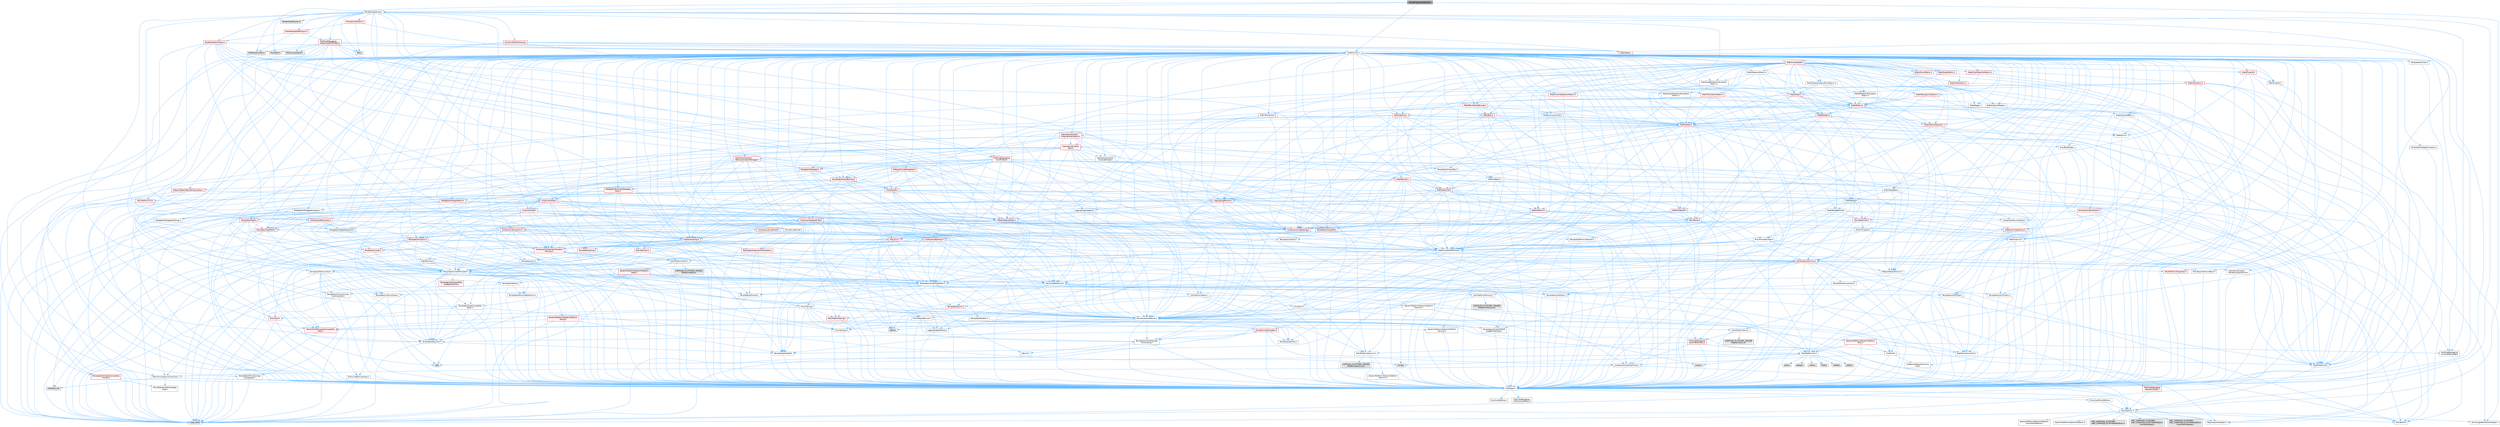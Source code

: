 digraph "RenderCaptureInterface.h"
{
 // INTERACTIVE_SVG=YES
 // LATEX_PDF_SIZE
  bgcolor="transparent";
  edge [fontname=Helvetica,fontsize=10,labelfontname=Helvetica,labelfontsize=10];
  node [fontname=Helvetica,fontsize=10,shape=box,height=0.2,width=0.4];
  Node1 [id="Node000001",label="RenderCaptureInterface.h",height=0.2,width=0.4,color="gray40", fillcolor="grey60", style="filled", fontcolor="black",tooltip=" "];
  Node1 -> Node2 [id="edge1_Node000001_Node000002",color="steelblue1",style="solid",tooltip=" "];
  Node2 [id="Node000002",label="CoreMinimal.h",height=0.2,width=0.4,color="grey40", fillcolor="white", style="filled",URL="$d7/d67/CoreMinimal_8h.html",tooltip=" "];
  Node2 -> Node3 [id="edge2_Node000002_Node000003",color="steelblue1",style="solid",tooltip=" "];
  Node3 [id="Node000003",label="CoreTypes.h",height=0.2,width=0.4,color="grey40", fillcolor="white", style="filled",URL="$dc/dec/CoreTypes_8h.html",tooltip=" "];
  Node3 -> Node4 [id="edge3_Node000003_Node000004",color="steelblue1",style="solid",tooltip=" "];
  Node4 [id="Node000004",label="HAL/Platform.h",height=0.2,width=0.4,color="grey40", fillcolor="white", style="filled",URL="$d9/dd0/Platform_8h.html",tooltip=" "];
  Node4 -> Node5 [id="edge4_Node000004_Node000005",color="steelblue1",style="solid",tooltip=" "];
  Node5 [id="Node000005",label="Misc/Build.h",height=0.2,width=0.4,color="grey40", fillcolor="white", style="filled",URL="$d3/dbb/Build_8h.html",tooltip=" "];
  Node4 -> Node6 [id="edge5_Node000004_Node000006",color="steelblue1",style="solid",tooltip=" "];
  Node6 [id="Node000006",label="Misc/LargeWorldCoordinates.h",height=0.2,width=0.4,color="grey40", fillcolor="white", style="filled",URL="$d2/dcb/LargeWorldCoordinates_8h.html",tooltip=" "];
  Node4 -> Node7 [id="edge6_Node000004_Node000007",color="steelblue1",style="solid",tooltip=" "];
  Node7 [id="Node000007",label="type_traits",height=0.2,width=0.4,color="grey60", fillcolor="#E0E0E0", style="filled",tooltip=" "];
  Node4 -> Node8 [id="edge7_Node000004_Node000008",color="steelblue1",style="solid",tooltip=" "];
  Node8 [id="Node000008",label="PreprocessorHelpers.h",height=0.2,width=0.4,color="grey40", fillcolor="white", style="filled",URL="$db/ddb/PreprocessorHelpers_8h.html",tooltip=" "];
  Node4 -> Node9 [id="edge8_Node000004_Node000009",color="steelblue1",style="solid",tooltip=" "];
  Node9 [id="Node000009",label="UBT_COMPILED_PLATFORM\l/UBT_COMPILED_PLATFORMPlatform\lCompilerPreSetup.h",height=0.2,width=0.4,color="grey60", fillcolor="#E0E0E0", style="filled",tooltip=" "];
  Node4 -> Node10 [id="edge9_Node000004_Node000010",color="steelblue1",style="solid",tooltip=" "];
  Node10 [id="Node000010",label="GenericPlatform/GenericPlatform\lCompilerPreSetup.h",height=0.2,width=0.4,color="grey40", fillcolor="white", style="filled",URL="$d9/dc8/GenericPlatformCompilerPreSetup_8h.html",tooltip=" "];
  Node4 -> Node11 [id="edge10_Node000004_Node000011",color="steelblue1",style="solid",tooltip=" "];
  Node11 [id="Node000011",label="GenericPlatform/GenericPlatform.h",height=0.2,width=0.4,color="grey40", fillcolor="white", style="filled",URL="$d6/d84/GenericPlatform_8h.html",tooltip=" "];
  Node4 -> Node12 [id="edge11_Node000004_Node000012",color="steelblue1",style="solid",tooltip=" "];
  Node12 [id="Node000012",label="UBT_COMPILED_PLATFORM\l/UBT_COMPILED_PLATFORMPlatform.h",height=0.2,width=0.4,color="grey60", fillcolor="#E0E0E0", style="filled",tooltip=" "];
  Node4 -> Node13 [id="edge12_Node000004_Node000013",color="steelblue1",style="solid",tooltip=" "];
  Node13 [id="Node000013",label="UBT_COMPILED_PLATFORM\l/UBT_COMPILED_PLATFORMPlatform\lCompilerSetup.h",height=0.2,width=0.4,color="grey60", fillcolor="#E0E0E0", style="filled",tooltip=" "];
  Node3 -> Node14 [id="edge13_Node000003_Node000014",color="steelblue1",style="solid",tooltip=" "];
  Node14 [id="Node000014",label="ProfilingDebugging\l/UMemoryDefines.h",height=0.2,width=0.4,color="grey40", fillcolor="white", style="filled",URL="$d2/da2/UMemoryDefines_8h.html",tooltip=" "];
  Node3 -> Node15 [id="edge14_Node000003_Node000015",color="steelblue1",style="solid",tooltip=" "];
  Node15 [id="Node000015",label="Misc/CoreMiscDefines.h",height=0.2,width=0.4,color="grey40", fillcolor="white", style="filled",URL="$da/d38/CoreMiscDefines_8h.html",tooltip=" "];
  Node15 -> Node4 [id="edge15_Node000015_Node000004",color="steelblue1",style="solid",tooltip=" "];
  Node15 -> Node8 [id="edge16_Node000015_Node000008",color="steelblue1",style="solid",tooltip=" "];
  Node3 -> Node16 [id="edge17_Node000003_Node000016",color="steelblue1",style="solid",tooltip=" "];
  Node16 [id="Node000016",label="Misc/CoreDefines.h",height=0.2,width=0.4,color="grey40", fillcolor="white", style="filled",URL="$d3/dd2/CoreDefines_8h.html",tooltip=" "];
  Node2 -> Node17 [id="edge18_Node000002_Node000017",color="steelblue1",style="solid",tooltip=" "];
  Node17 [id="Node000017",label="CoreFwd.h",height=0.2,width=0.4,color="grey40", fillcolor="white", style="filled",URL="$d1/d1e/CoreFwd_8h.html",tooltip=" "];
  Node17 -> Node3 [id="edge19_Node000017_Node000003",color="steelblue1",style="solid",tooltip=" "];
  Node17 -> Node18 [id="edge20_Node000017_Node000018",color="steelblue1",style="solid",tooltip=" "];
  Node18 [id="Node000018",label="Containers/ContainersFwd.h",height=0.2,width=0.4,color="grey40", fillcolor="white", style="filled",URL="$d4/d0a/ContainersFwd_8h.html",tooltip=" "];
  Node18 -> Node4 [id="edge21_Node000018_Node000004",color="steelblue1",style="solid",tooltip=" "];
  Node18 -> Node3 [id="edge22_Node000018_Node000003",color="steelblue1",style="solid",tooltip=" "];
  Node18 -> Node19 [id="edge23_Node000018_Node000019",color="steelblue1",style="solid",tooltip=" "];
  Node19 [id="Node000019",label="Traits/IsContiguousContainer.h",height=0.2,width=0.4,color="grey40", fillcolor="white", style="filled",URL="$d5/d3c/IsContiguousContainer_8h.html",tooltip=" "];
  Node19 -> Node3 [id="edge24_Node000019_Node000003",color="steelblue1",style="solid",tooltip=" "];
  Node19 -> Node20 [id="edge25_Node000019_Node000020",color="steelblue1",style="solid",tooltip=" "];
  Node20 [id="Node000020",label="Misc/StaticAssertComplete\lType.h",height=0.2,width=0.4,color="grey40", fillcolor="white", style="filled",URL="$d5/d4e/StaticAssertCompleteType_8h.html",tooltip=" "];
  Node19 -> Node21 [id="edge26_Node000019_Node000021",color="steelblue1",style="solid",tooltip=" "];
  Node21 [id="Node000021",label="initializer_list",height=0.2,width=0.4,color="grey60", fillcolor="#E0E0E0", style="filled",tooltip=" "];
  Node17 -> Node22 [id="edge27_Node000017_Node000022",color="steelblue1",style="solid",tooltip=" "];
  Node22 [id="Node000022",label="Math/MathFwd.h",height=0.2,width=0.4,color="grey40", fillcolor="white", style="filled",URL="$d2/d10/MathFwd_8h.html",tooltip=" "];
  Node22 -> Node4 [id="edge28_Node000022_Node000004",color="steelblue1",style="solid",tooltip=" "];
  Node17 -> Node23 [id="edge29_Node000017_Node000023",color="steelblue1",style="solid",tooltip=" "];
  Node23 [id="Node000023",label="UObject/UObjectHierarchy\lFwd.h",height=0.2,width=0.4,color="grey40", fillcolor="white", style="filled",URL="$d3/d13/UObjectHierarchyFwd_8h.html",tooltip=" "];
  Node2 -> Node23 [id="edge30_Node000002_Node000023",color="steelblue1",style="solid",tooltip=" "];
  Node2 -> Node18 [id="edge31_Node000002_Node000018",color="steelblue1",style="solid",tooltip=" "];
  Node2 -> Node24 [id="edge32_Node000002_Node000024",color="steelblue1",style="solid",tooltip=" "];
  Node24 [id="Node000024",label="Misc/VarArgs.h",height=0.2,width=0.4,color="grey40", fillcolor="white", style="filled",URL="$d5/d6f/VarArgs_8h.html",tooltip=" "];
  Node24 -> Node3 [id="edge33_Node000024_Node000003",color="steelblue1",style="solid",tooltip=" "];
  Node2 -> Node25 [id="edge34_Node000002_Node000025",color="steelblue1",style="solid",tooltip=" "];
  Node25 [id="Node000025",label="Logging/LogVerbosity.h",height=0.2,width=0.4,color="grey40", fillcolor="white", style="filled",URL="$d2/d8f/LogVerbosity_8h.html",tooltip=" "];
  Node25 -> Node3 [id="edge35_Node000025_Node000003",color="steelblue1",style="solid",tooltip=" "];
  Node2 -> Node26 [id="edge36_Node000002_Node000026",color="steelblue1",style="solid",tooltip=" "];
  Node26 [id="Node000026",label="Misc/OutputDevice.h",height=0.2,width=0.4,color="grey40", fillcolor="white", style="filled",URL="$d7/d32/OutputDevice_8h.html",tooltip=" "];
  Node26 -> Node17 [id="edge37_Node000026_Node000017",color="steelblue1",style="solid",tooltip=" "];
  Node26 -> Node3 [id="edge38_Node000026_Node000003",color="steelblue1",style="solid",tooltip=" "];
  Node26 -> Node25 [id="edge39_Node000026_Node000025",color="steelblue1",style="solid",tooltip=" "];
  Node26 -> Node24 [id="edge40_Node000026_Node000024",color="steelblue1",style="solid",tooltip=" "];
  Node26 -> Node27 [id="edge41_Node000026_Node000027",color="steelblue1",style="solid",tooltip=" "];
  Node27 [id="Node000027",label="Templates/IsArrayOrRefOf\lTypeByPredicate.h",height=0.2,width=0.4,color="grey40", fillcolor="white", style="filled",URL="$d6/da1/IsArrayOrRefOfTypeByPredicate_8h.html",tooltip=" "];
  Node27 -> Node3 [id="edge42_Node000027_Node000003",color="steelblue1",style="solid",tooltip=" "];
  Node26 -> Node28 [id="edge43_Node000026_Node000028",color="steelblue1",style="solid",tooltip=" "];
  Node28 [id="Node000028",label="Templates/IsValidVariadic\lFunctionArg.h",height=0.2,width=0.4,color="grey40", fillcolor="white", style="filled",URL="$d0/dc8/IsValidVariadicFunctionArg_8h.html",tooltip=" "];
  Node28 -> Node3 [id="edge44_Node000028_Node000003",color="steelblue1",style="solid",tooltip=" "];
  Node28 -> Node29 [id="edge45_Node000028_Node000029",color="steelblue1",style="solid",tooltip=" "];
  Node29 [id="Node000029",label="IsEnum.h",height=0.2,width=0.4,color="grey40", fillcolor="white", style="filled",URL="$d4/de5/IsEnum_8h.html",tooltip=" "];
  Node28 -> Node7 [id="edge46_Node000028_Node000007",color="steelblue1",style="solid",tooltip=" "];
  Node26 -> Node30 [id="edge47_Node000026_Node000030",color="steelblue1",style="solid",tooltip=" "];
  Node30 [id="Node000030",label="Traits/IsCharEncodingCompatible\lWith.h",height=0.2,width=0.4,color="red", fillcolor="#FFF0F0", style="filled",URL="$df/dd1/IsCharEncodingCompatibleWith_8h.html",tooltip=" "];
  Node30 -> Node7 [id="edge48_Node000030_Node000007",color="steelblue1",style="solid",tooltip=" "];
  Node2 -> Node32 [id="edge49_Node000002_Node000032",color="steelblue1",style="solid",tooltip=" "];
  Node32 [id="Node000032",label="HAL/PlatformCrt.h",height=0.2,width=0.4,color="grey40", fillcolor="white", style="filled",URL="$d8/d75/PlatformCrt_8h.html",tooltip=" "];
  Node32 -> Node33 [id="edge50_Node000032_Node000033",color="steelblue1",style="solid",tooltip=" "];
  Node33 [id="Node000033",label="new",height=0.2,width=0.4,color="grey60", fillcolor="#E0E0E0", style="filled",tooltip=" "];
  Node32 -> Node34 [id="edge51_Node000032_Node000034",color="steelblue1",style="solid",tooltip=" "];
  Node34 [id="Node000034",label="wchar.h",height=0.2,width=0.4,color="grey60", fillcolor="#E0E0E0", style="filled",tooltip=" "];
  Node32 -> Node35 [id="edge52_Node000032_Node000035",color="steelblue1",style="solid",tooltip=" "];
  Node35 [id="Node000035",label="stddef.h",height=0.2,width=0.4,color="grey60", fillcolor="#E0E0E0", style="filled",tooltip=" "];
  Node32 -> Node36 [id="edge53_Node000032_Node000036",color="steelblue1",style="solid",tooltip=" "];
  Node36 [id="Node000036",label="stdlib.h",height=0.2,width=0.4,color="grey60", fillcolor="#E0E0E0", style="filled",tooltip=" "];
  Node32 -> Node37 [id="edge54_Node000032_Node000037",color="steelblue1",style="solid",tooltip=" "];
  Node37 [id="Node000037",label="stdio.h",height=0.2,width=0.4,color="grey60", fillcolor="#E0E0E0", style="filled",tooltip=" "];
  Node32 -> Node38 [id="edge55_Node000032_Node000038",color="steelblue1",style="solid",tooltip=" "];
  Node38 [id="Node000038",label="stdarg.h",height=0.2,width=0.4,color="grey60", fillcolor="#E0E0E0", style="filled",tooltip=" "];
  Node32 -> Node39 [id="edge56_Node000032_Node000039",color="steelblue1",style="solid",tooltip=" "];
  Node39 [id="Node000039",label="math.h",height=0.2,width=0.4,color="grey60", fillcolor="#E0E0E0", style="filled",tooltip=" "];
  Node32 -> Node40 [id="edge57_Node000032_Node000040",color="steelblue1",style="solid",tooltip=" "];
  Node40 [id="Node000040",label="float.h",height=0.2,width=0.4,color="grey60", fillcolor="#E0E0E0", style="filled",tooltip=" "];
  Node32 -> Node41 [id="edge58_Node000032_Node000041",color="steelblue1",style="solid",tooltip=" "];
  Node41 [id="Node000041",label="string.h",height=0.2,width=0.4,color="grey60", fillcolor="#E0E0E0", style="filled",tooltip=" "];
  Node2 -> Node42 [id="edge59_Node000002_Node000042",color="steelblue1",style="solid",tooltip=" "];
  Node42 [id="Node000042",label="HAL/PlatformMisc.h",height=0.2,width=0.4,color="grey40", fillcolor="white", style="filled",URL="$d0/df5/PlatformMisc_8h.html",tooltip=" "];
  Node42 -> Node3 [id="edge60_Node000042_Node000003",color="steelblue1",style="solid",tooltip=" "];
  Node42 -> Node43 [id="edge61_Node000042_Node000043",color="steelblue1",style="solid",tooltip=" "];
  Node43 [id="Node000043",label="GenericPlatform/GenericPlatform\lMisc.h",height=0.2,width=0.4,color="red", fillcolor="#FFF0F0", style="filled",URL="$db/d9a/GenericPlatformMisc_8h.html",tooltip=" "];
  Node43 -> Node17 [id="edge62_Node000043_Node000017",color="steelblue1",style="solid",tooltip=" "];
  Node43 -> Node3 [id="edge63_Node000043_Node000003",color="steelblue1",style="solid",tooltip=" "];
  Node43 -> Node32 [id="edge64_Node000043_Node000032",color="steelblue1",style="solid",tooltip=" "];
  Node43 -> Node47 [id="edge65_Node000043_Node000047",color="steelblue1",style="solid",tooltip=" "];
  Node47 [id="Node000047",label="Math/NumericLimits.h",height=0.2,width=0.4,color="grey40", fillcolor="white", style="filled",URL="$df/d1b/NumericLimits_8h.html",tooltip=" "];
  Node47 -> Node3 [id="edge66_Node000047_Node000003",color="steelblue1",style="solid",tooltip=" "];
  Node43 -> Node50 [id="edge67_Node000043_Node000050",color="steelblue1",style="solid",tooltip=" "];
  Node50 [id="Node000050",label="ProfilingDebugging\l/CsvProfilerConfig.h",height=0.2,width=0.4,color="grey40", fillcolor="white", style="filled",URL="$d3/d88/CsvProfilerConfig_8h.html",tooltip=" "];
  Node50 -> Node5 [id="edge68_Node000050_Node000005",color="steelblue1",style="solid",tooltip=" "];
  Node42 -> Node52 [id="edge69_Node000042_Node000052",color="steelblue1",style="solid",tooltip=" "];
  Node52 [id="Node000052",label="COMPILED_PLATFORM_HEADER\l(PlatformMisc.h)",height=0.2,width=0.4,color="grey60", fillcolor="#E0E0E0", style="filled",tooltip=" "];
  Node42 -> Node53 [id="edge70_Node000042_Node000053",color="steelblue1",style="solid",tooltip=" "];
  Node53 [id="Node000053",label="ProfilingDebugging\l/CpuProfilerTrace.h",height=0.2,width=0.4,color="red", fillcolor="#FFF0F0", style="filled",URL="$da/dcb/CpuProfilerTrace_8h.html",tooltip=" "];
  Node53 -> Node3 [id="edge71_Node000053_Node000003",color="steelblue1",style="solid",tooltip=" "];
  Node53 -> Node18 [id="edge72_Node000053_Node000018",color="steelblue1",style="solid",tooltip=" "];
  Node53 -> Node54 [id="edge73_Node000053_Node000054",color="steelblue1",style="solid",tooltip=" "];
  Node54 [id="Node000054",label="HAL/PlatformAtomics.h",height=0.2,width=0.4,color="grey40", fillcolor="white", style="filled",URL="$d3/d36/PlatformAtomics_8h.html",tooltip=" "];
  Node54 -> Node3 [id="edge74_Node000054_Node000003",color="steelblue1",style="solid",tooltip=" "];
  Node54 -> Node55 [id="edge75_Node000054_Node000055",color="steelblue1",style="solid",tooltip=" "];
  Node55 [id="Node000055",label="GenericPlatform/GenericPlatform\lAtomics.h",height=0.2,width=0.4,color="grey40", fillcolor="white", style="filled",URL="$da/d72/GenericPlatformAtomics_8h.html",tooltip=" "];
  Node55 -> Node3 [id="edge76_Node000055_Node000003",color="steelblue1",style="solid",tooltip=" "];
  Node54 -> Node56 [id="edge77_Node000054_Node000056",color="steelblue1",style="solid",tooltip=" "];
  Node56 [id="Node000056",label="COMPILED_PLATFORM_HEADER\l(PlatformAtomics.h)",height=0.2,width=0.4,color="grey60", fillcolor="#E0E0E0", style="filled",tooltip=" "];
  Node53 -> Node8 [id="edge78_Node000053_Node000008",color="steelblue1",style="solid",tooltip=" "];
  Node53 -> Node5 [id="edge79_Node000053_Node000005",color="steelblue1",style="solid",tooltip=" "];
  Node2 -> Node61 [id="edge80_Node000002_Node000061",color="steelblue1",style="solid",tooltip=" "];
  Node61 [id="Node000061",label="Misc/AssertionMacros.h",height=0.2,width=0.4,color="grey40", fillcolor="white", style="filled",URL="$d0/dfa/AssertionMacros_8h.html",tooltip=" "];
  Node61 -> Node3 [id="edge81_Node000061_Node000003",color="steelblue1",style="solid",tooltip=" "];
  Node61 -> Node4 [id="edge82_Node000061_Node000004",color="steelblue1",style="solid",tooltip=" "];
  Node61 -> Node42 [id="edge83_Node000061_Node000042",color="steelblue1",style="solid",tooltip=" "];
  Node61 -> Node8 [id="edge84_Node000061_Node000008",color="steelblue1",style="solid",tooltip=" "];
  Node61 -> Node62 [id="edge85_Node000061_Node000062",color="steelblue1",style="solid",tooltip=" "];
  Node62 [id="Node000062",label="Templates/EnableIf.h",height=0.2,width=0.4,color="grey40", fillcolor="white", style="filled",URL="$d7/d60/EnableIf_8h.html",tooltip=" "];
  Node62 -> Node3 [id="edge86_Node000062_Node000003",color="steelblue1",style="solid",tooltip=" "];
  Node61 -> Node27 [id="edge87_Node000061_Node000027",color="steelblue1",style="solid",tooltip=" "];
  Node61 -> Node28 [id="edge88_Node000061_Node000028",color="steelblue1",style="solid",tooltip=" "];
  Node61 -> Node30 [id="edge89_Node000061_Node000030",color="steelblue1",style="solid",tooltip=" "];
  Node61 -> Node24 [id="edge90_Node000061_Node000024",color="steelblue1",style="solid",tooltip=" "];
  Node61 -> Node63 [id="edge91_Node000061_Node000063",color="steelblue1",style="solid",tooltip=" "];
  Node63 [id="Node000063",label="String/FormatStringSan.h",height=0.2,width=0.4,color="red", fillcolor="#FFF0F0", style="filled",URL="$d3/d8b/FormatStringSan_8h.html",tooltip=" "];
  Node63 -> Node7 [id="edge92_Node000063_Node000007",color="steelblue1",style="solid",tooltip=" "];
  Node63 -> Node3 [id="edge93_Node000063_Node000003",color="steelblue1",style="solid",tooltip=" "];
  Node63 -> Node64 [id="edge94_Node000063_Node000064",color="steelblue1",style="solid",tooltip=" "];
  Node64 [id="Node000064",label="Templates/Requires.h",height=0.2,width=0.4,color="grey40", fillcolor="white", style="filled",URL="$dc/d96/Requires_8h.html",tooltip=" "];
  Node64 -> Node62 [id="edge95_Node000064_Node000062",color="steelblue1",style="solid",tooltip=" "];
  Node64 -> Node7 [id="edge96_Node000064_Node000007",color="steelblue1",style="solid",tooltip=" "];
  Node63 -> Node65 [id="edge97_Node000063_Node000065",color="steelblue1",style="solid",tooltip=" "];
  Node65 [id="Node000065",label="Templates/Identity.h",height=0.2,width=0.4,color="grey40", fillcolor="white", style="filled",URL="$d0/dd5/Identity_8h.html",tooltip=" "];
  Node63 -> Node28 [id="edge98_Node000063_Node000028",color="steelblue1",style="solid",tooltip=" "];
  Node63 -> Node18 [id="edge99_Node000063_Node000018",color="steelblue1",style="solid",tooltip=" "];
  Node61 -> Node69 [id="edge100_Node000061_Node000069",color="steelblue1",style="solid",tooltip=" "];
  Node69 [id="Node000069",label="atomic",height=0.2,width=0.4,color="grey60", fillcolor="#E0E0E0", style="filled",tooltip=" "];
  Node2 -> Node70 [id="edge101_Node000002_Node000070",color="steelblue1",style="solid",tooltip=" "];
  Node70 [id="Node000070",label="Templates/IsPointer.h",height=0.2,width=0.4,color="grey40", fillcolor="white", style="filled",URL="$d7/d05/IsPointer_8h.html",tooltip=" "];
  Node70 -> Node3 [id="edge102_Node000070_Node000003",color="steelblue1",style="solid",tooltip=" "];
  Node2 -> Node71 [id="edge103_Node000002_Node000071",color="steelblue1",style="solid",tooltip=" "];
  Node71 [id="Node000071",label="HAL/PlatformMemory.h",height=0.2,width=0.4,color="grey40", fillcolor="white", style="filled",URL="$de/d68/PlatformMemory_8h.html",tooltip=" "];
  Node71 -> Node3 [id="edge104_Node000071_Node000003",color="steelblue1",style="solid",tooltip=" "];
  Node71 -> Node72 [id="edge105_Node000071_Node000072",color="steelblue1",style="solid",tooltip=" "];
  Node72 [id="Node000072",label="GenericPlatform/GenericPlatform\lMemory.h",height=0.2,width=0.4,color="grey40", fillcolor="white", style="filled",URL="$dd/d22/GenericPlatformMemory_8h.html",tooltip=" "];
  Node72 -> Node17 [id="edge106_Node000072_Node000017",color="steelblue1",style="solid",tooltip=" "];
  Node72 -> Node3 [id="edge107_Node000072_Node000003",color="steelblue1",style="solid",tooltip=" "];
  Node72 -> Node73 [id="edge108_Node000072_Node000073",color="steelblue1",style="solid",tooltip=" "];
  Node73 [id="Node000073",label="HAL/PlatformString.h",height=0.2,width=0.4,color="red", fillcolor="#FFF0F0", style="filled",URL="$db/db5/PlatformString_8h.html",tooltip=" "];
  Node73 -> Node3 [id="edge109_Node000073_Node000003",color="steelblue1",style="solid",tooltip=" "];
  Node72 -> Node41 [id="edge110_Node000072_Node000041",color="steelblue1",style="solid",tooltip=" "];
  Node72 -> Node34 [id="edge111_Node000072_Node000034",color="steelblue1",style="solid",tooltip=" "];
  Node71 -> Node75 [id="edge112_Node000071_Node000075",color="steelblue1",style="solid",tooltip=" "];
  Node75 [id="Node000075",label="COMPILED_PLATFORM_HEADER\l(PlatformMemory.h)",height=0.2,width=0.4,color="grey60", fillcolor="#E0E0E0", style="filled",tooltip=" "];
  Node2 -> Node54 [id="edge113_Node000002_Node000054",color="steelblue1",style="solid",tooltip=" "];
  Node2 -> Node76 [id="edge114_Node000002_Node000076",color="steelblue1",style="solid",tooltip=" "];
  Node76 [id="Node000076",label="Misc/Exec.h",height=0.2,width=0.4,color="grey40", fillcolor="white", style="filled",URL="$de/ddb/Exec_8h.html",tooltip=" "];
  Node76 -> Node3 [id="edge115_Node000076_Node000003",color="steelblue1",style="solid",tooltip=" "];
  Node76 -> Node61 [id="edge116_Node000076_Node000061",color="steelblue1",style="solid",tooltip=" "];
  Node2 -> Node77 [id="edge117_Node000002_Node000077",color="steelblue1",style="solid",tooltip=" "];
  Node77 [id="Node000077",label="HAL/MemoryBase.h",height=0.2,width=0.4,color="grey40", fillcolor="white", style="filled",URL="$d6/d9f/MemoryBase_8h.html",tooltip=" "];
  Node77 -> Node3 [id="edge118_Node000077_Node000003",color="steelblue1",style="solid",tooltip=" "];
  Node77 -> Node54 [id="edge119_Node000077_Node000054",color="steelblue1",style="solid",tooltip=" "];
  Node77 -> Node32 [id="edge120_Node000077_Node000032",color="steelblue1",style="solid",tooltip=" "];
  Node77 -> Node76 [id="edge121_Node000077_Node000076",color="steelblue1",style="solid",tooltip=" "];
  Node77 -> Node26 [id="edge122_Node000077_Node000026",color="steelblue1",style="solid",tooltip=" "];
  Node77 -> Node78 [id="edge123_Node000077_Node000078",color="steelblue1",style="solid",tooltip=" "];
  Node78 [id="Node000078",label="Templates/Atomic.h",height=0.2,width=0.4,color="red", fillcolor="#FFF0F0", style="filled",URL="$d3/d91/Atomic_8h.html",tooltip=" "];
  Node78 -> Node69 [id="edge124_Node000078_Node000069",color="steelblue1",style="solid",tooltip=" "];
  Node2 -> Node87 [id="edge125_Node000002_Node000087",color="steelblue1",style="solid",tooltip=" "];
  Node87 [id="Node000087",label="HAL/UnrealMemory.h",height=0.2,width=0.4,color="grey40", fillcolor="white", style="filled",URL="$d9/d96/UnrealMemory_8h.html",tooltip=" "];
  Node87 -> Node3 [id="edge126_Node000087_Node000003",color="steelblue1",style="solid",tooltip=" "];
  Node87 -> Node72 [id="edge127_Node000087_Node000072",color="steelblue1",style="solid",tooltip=" "];
  Node87 -> Node77 [id="edge128_Node000087_Node000077",color="steelblue1",style="solid",tooltip=" "];
  Node87 -> Node71 [id="edge129_Node000087_Node000071",color="steelblue1",style="solid",tooltip=" "];
  Node87 -> Node88 [id="edge130_Node000087_Node000088",color="steelblue1",style="solid",tooltip=" "];
  Node88 [id="Node000088",label="ProfilingDebugging\l/MemoryTrace.h",height=0.2,width=0.4,color="red", fillcolor="#FFF0F0", style="filled",URL="$da/dd7/MemoryTrace_8h.html",tooltip=" "];
  Node88 -> Node4 [id="edge131_Node000088_Node000004",color="steelblue1",style="solid",tooltip=" "];
  Node87 -> Node70 [id="edge132_Node000087_Node000070",color="steelblue1",style="solid",tooltip=" "];
  Node2 -> Node89 [id="edge133_Node000002_Node000089",color="steelblue1",style="solid",tooltip=" "];
  Node89 [id="Node000089",label="Templates/IsArithmetic.h",height=0.2,width=0.4,color="grey40", fillcolor="white", style="filled",URL="$d2/d5d/IsArithmetic_8h.html",tooltip=" "];
  Node89 -> Node3 [id="edge134_Node000089_Node000003",color="steelblue1",style="solid",tooltip=" "];
  Node2 -> Node83 [id="edge135_Node000002_Node000083",color="steelblue1",style="solid",tooltip=" "];
  Node83 [id="Node000083",label="Templates/AndOrNot.h",height=0.2,width=0.4,color="grey40", fillcolor="white", style="filled",URL="$db/d0a/AndOrNot_8h.html",tooltip=" "];
  Node83 -> Node3 [id="edge136_Node000083_Node000003",color="steelblue1",style="solid",tooltip=" "];
  Node2 -> Node90 [id="edge137_Node000002_Node000090",color="steelblue1",style="solid",tooltip=" "];
  Node90 [id="Node000090",label="Templates/IsPODType.h",height=0.2,width=0.4,color="grey40", fillcolor="white", style="filled",URL="$d7/db1/IsPODType_8h.html",tooltip=" "];
  Node90 -> Node3 [id="edge138_Node000090_Node000003",color="steelblue1",style="solid",tooltip=" "];
  Node2 -> Node91 [id="edge139_Node000002_Node000091",color="steelblue1",style="solid",tooltip=" "];
  Node91 [id="Node000091",label="Templates/IsUECoreType.h",height=0.2,width=0.4,color="grey40", fillcolor="white", style="filled",URL="$d1/db8/IsUECoreType_8h.html",tooltip=" "];
  Node91 -> Node3 [id="edge140_Node000091_Node000003",color="steelblue1",style="solid",tooltip=" "];
  Node91 -> Node7 [id="edge141_Node000091_Node000007",color="steelblue1",style="solid",tooltip=" "];
  Node2 -> Node84 [id="edge142_Node000002_Node000084",color="steelblue1",style="solid",tooltip=" "];
  Node84 [id="Node000084",label="Templates/IsTriviallyCopy\lConstructible.h",height=0.2,width=0.4,color="grey40", fillcolor="white", style="filled",URL="$d3/d78/IsTriviallyCopyConstructible_8h.html",tooltip=" "];
  Node84 -> Node3 [id="edge143_Node000084_Node000003",color="steelblue1",style="solid",tooltip=" "];
  Node84 -> Node7 [id="edge144_Node000084_Node000007",color="steelblue1",style="solid",tooltip=" "];
  Node2 -> Node92 [id="edge145_Node000002_Node000092",color="steelblue1",style="solid",tooltip=" "];
  Node92 [id="Node000092",label="Templates/UnrealTypeTraits.h",height=0.2,width=0.4,color="grey40", fillcolor="white", style="filled",URL="$d2/d2d/UnrealTypeTraits_8h.html",tooltip=" "];
  Node92 -> Node3 [id="edge146_Node000092_Node000003",color="steelblue1",style="solid",tooltip=" "];
  Node92 -> Node70 [id="edge147_Node000092_Node000070",color="steelblue1",style="solid",tooltip=" "];
  Node92 -> Node61 [id="edge148_Node000092_Node000061",color="steelblue1",style="solid",tooltip=" "];
  Node92 -> Node83 [id="edge149_Node000092_Node000083",color="steelblue1",style="solid",tooltip=" "];
  Node92 -> Node62 [id="edge150_Node000092_Node000062",color="steelblue1",style="solid",tooltip=" "];
  Node92 -> Node89 [id="edge151_Node000092_Node000089",color="steelblue1",style="solid",tooltip=" "];
  Node92 -> Node29 [id="edge152_Node000092_Node000029",color="steelblue1",style="solid",tooltip=" "];
  Node92 -> Node93 [id="edge153_Node000092_Node000093",color="steelblue1",style="solid",tooltip=" "];
  Node93 [id="Node000093",label="Templates/Models.h",height=0.2,width=0.4,color="grey40", fillcolor="white", style="filled",URL="$d3/d0c/Models_8h.html",tooltip=" "];
  Node93 -> Node65 [id="edge154_Node000093_Node000065",color="steelblue1",style="solid",tooltip=" "];
  Node92 -> Node90 [id="edge155_Node000092_Node000090",color="steelblue1",style="solid",tooltip=" "];
  Node92 -> Node91 [id="edge156_Node000092_Node000091",color="steelblue1",style="solid",tooltip=" "];
  Node92 -> Node84 [id="edge157_Node000092_Node000084",color="steelblue1",style="solid",tooltip=" "];
  Node2 -> Node62 [id="edge158_Node000002_Node000062",color="steelblue1",style="solid",tooltip=" "];
  Node2 -> Node94 [id="edge159_Node000002_Node000094",color="steelblue1",style="solid",tooltip=" "];
  Node94 [id="Node000094",label="Templates/RemoveReference.h",height=0.2,width=0.4,color="grey40", fillcolor="white", style="filled",URL="$da/dbe/RemoveReference_8h.html",tooltip=" "];
  Node94 -> Node3 [id="edge160_Node000094_Node000003",color="steelblue1",style="solid",tooltip=" "];
  Node2 -> Node95 [id="edge161_Node000002_Node000095",color="steelblue1",style="solid",tooltip=" "];
  Node95 [id="Node000095",label="Templates/IntegralConstant.h",height=0.2,width=0.4,color="grey40", fillcolor="white", style="filled",URL="$db/d1b/IntegralConstant_8h.html",tooltip=" "];
  Node95 -> Node3 [id="edge162_Node000095_Node000003",color="steelblue1",style="solid",tooltip=" "];
  Node2 -> Node96 [id="edge163_Node000002_Node000096",color="steelblue1",style="solid",tooltip=" "];
  Node96 [id="Node000096",label="Templates/IsClass.h",height=0.2,width=0.4,color="grey40", fillcolor="white", style="filled",URL="$db/dcb/IsClass_8h.html",tooltip=" "];
  Node96 -> Node3 [id="edge164_Node000096_Node000003",color="steelblue1",style="solid",tooltip=" "];
  Node2 -> Node97 [id="edge165_Node000002_Node000097",color="steelblue1",style="solid",tooltip=" "];
  Node97 [id="Node000097",label="Templates/TypeCompatible\lBytes.h",height=0.2,width=0.4,color="grey40", fillcolor="white", style="filled",URL="$df/d0a/TypeCompatibleBytes_8h.html",tooltip=" "];
  Node97 -> Node3 [id="edge166_Node000097_Node000003",color="steelblue1",style="solid",tooltip=" "];
  Node97 -> Node41 [id="edge167_Node000097_Node000041",color="steelblue1",style="solid",tooltip=" "];
  Node97 -> Node33 [id="edge168_Node000097_Node000033",color="steelblue1",style="solid",tooltip=" "];
  Node97 -> Node7 [id="edge169_Node000097_Node000007",color="steelblue1",style="solid",tooltip=" "];
  Node2 -> Node19 [id="edge170_Node000002_Node000019",color="steelblue1",style="solid",tooltip=" "];
  Node2 -> Node98 [id="edge171_Node000002_Node000098",color="steelblue1",style="solid",tooltip=" "];
  Node98 [id="Node000098",label="Templates/UnrealTemplate.h",height=0.2,width=0.4,color="grey40", fillcolor="white", style="filled",URL="$d4/d24/UnrealTemplate_8h.html",tooltip=" "];
  Node98 -> Node3 [id="edge172_Node000098_Node000003",color="steelblue1",style="solid",tooltip=" "];
  Node98 -> Node70 [id="edge173_Node000098_Node000070",color="steelblue1",style="solid",tooltip=" "];
  Node98 -> Node87 [id="edge174_Node000098_Node000087",color="steelblue1",style="solid",tooltip=" "];
  Node98 -> Node99 [id="edge175_Node000098_Node000099",color="steelblue1",style="solid",tooltip=" "];
  Node99 [id="Node000099",label="Templates/CopyQualifiers\lAndRefsFromTo.h",height=0.2,width=0.4,color="red", fillcolor="#FFF0F0", style="filled",URL="$d3/db3/CopyQualifiersAndRefsFromTo_8h.html",tooltip=" "];
  Node98 -> Node92 [id="edge176_Node000098_Node000092",color="steelblue1",style="solid",tooltip=" "];
  Node98 -> Node94 [id="edge177_Node000098_Node000094",color="steelblue1",style="solid",tooltip=" "];
  Node98 -> Node64 [id="edge178_Node000098_Node000064",color="steelblue1",style="solid",tooltip=" "];
  Node98 -> Node97 [id="edge179_Node000098_Node000097",color="steelblue1",style="solid",tooltip=" "];
  Node98 -> Node65 [id="edge180_Node000098_Node000065",color="steelblue1",style="solid",tooltip=" "];
  Node98 -> Node19 [id="edge181_Node000098_Node000019",color="steelblue1",style="solid",tooltip=" "];
  Node98 -> Node101 [id="edge182_Node000098_Node000101",color="steelblue1",style="solid",tooltip=" "];
  Node101 [id="Node000101",label="Traits/UseBitwiseSwap.h",height=0.2,width=0.4,color="grey40", fillcolor="white", style="filled",URL="$db/df3/UseBitwiseSwap_8h.html",tooltip=" "];
  Node101 -> Node3 [id="edge183_Node000101_Node000003",color="steelblue1",style="solid",tooltip=" "];
  Node101 -> Node7 [id="edge184_Node000101_Node000007",color="steelblue1",style="solid",tooltip=" "];
  Node98 -> Node7 [id="edge185_Node000098_Node000007",color="steelblue1",style="solid",tooltip=" "];
  Node2 -> Node47 [id="edge186_Node000002_Node000047",color="steelblue1",style="solid",tooltip=" "];
  Node2 -> Node102 [id="edge187_Node000002_Node000102",color="steelblue1",style="solid",tooltip=" "];
  Node102 [id="Node000102",label="HAL/PlatformMath.h",height=0.2,width=0.4,color="grey40", fillcolor="white", style="filled",URL="$dc/d53/PlatformMath_8h.html",tooltip=" "];
  Node102 -> Node3 [id="edge188_Node000102_Node000003",color="steelblue1",style="solid",tooltip=" "];
  Node102 -> Node103 [id="edge189_Node000102_Node000103",color="steelblue1",style="solid",tooltip=" "];
  Node103 [id="Node000103",label="GenericPlatform/GenericPlatform\lMath.h",height=0.2,width=0.4,color="red", fillcolor="#FFF0F0", style="filled",URL="$d5/d79/GenericPlatformMath_8h.html",tooltip=" "];
  Node103 -> Node3 [id="edge190_Node000103_Node000003",color="steelblue1",style="solid",tooltip=" "];
  Node103 -> Node18 [id="edge191_Node000103_Node000018",color="steelblue1",style="solid",tooltip=" "];
  Node103 -> Node32 [id="edge192_Node000103_Node000032",color="steelblue1",style="solid",tooltip=" "];
  Node103 -> Node83 [id="edge193_Node000103_Node000083",color="steelblue1",style="solid",tooltip=" "];
  Node103 -> Node104 [id="edge194_Node000103_Node000104",color="steelblue1",style="solid",tooltip=" "];
  Node104 [id="Node000104",label="Templates/Decay.h",height=0.2,width=0.4,color="grey40", fillcolor="white", style="filled",URL="$dd/d0f/Decay_8h.html",tooltip=" "];
  Node104 -> Node3 [id="edge195_Node000104_Node000003",color="steelblue1",style="solid",tooltip=" "];
  Node104 -> Node94 [id="edge196_Node000104_Node000094",color="steelblue1",style="solid",tooltip=" "];
  Node104 -> Node7 [id="edge197_Node000104_Node000007",color="steelblue1",style="solid",tooltip=" "];
  Node103 -> Node92 [id="edge198_Node000103_Node000092",color="steelblue1",style="solid",tooltip=" "];
  Node103 -> Node64 [id="edge199_Node000103_Node000064",color="steelblue1",style="solid",tooltip=" "];
  Node103 -> Node97 [id="edge200_Node000103_Node000097",color="steelblue1",style="solid",tooltip=" "];
  Node103 -> Node7 [id="edge201_Node000103_Node000007",color="steelblue1",style="solid",tooltip=" "];
  Node102 -> Node109 [id="edge202_Node000102_Node000109",color="steelblue1",style="solid",tooltip=" "];
  Node109 [id="Node000109",label="COMPILED_PLATFORM_HEADER\l(PlatformMath.h)",height=0.2,width=0.4,color="grey60", fillcolor="#E0E0E0", style="filled",tooltip=" "];
  Node2 -> Node85 [id="edge203_Node000002_Node000085",color="steelblue1",style="solid",tooltip=" "];
  Node85 [id="Node000085",label="Templates/IsTriviallyCopy\lAssignable.h",height=0.2,width=0.4,color="grey40", fillcolor="white", style="filled",URL="$d2/df2/IsTriviallyCopyAssignable_8h.html",tooltip=" "];
  Node85 -> Node3 [id="edge204_Node000085_Node000003",color="steelblue1",style="solid",tooltip=" "];
  Node85 -> Node7 [id="edge205_Node000085_Node000007",color="steelblue1",style="solid",tooltip=" "];
  Node2 -> Node110 [id="edge206_Node000002_Node000110",color="steelblue1",style="solid",tooltip=" "];
  Node110 [id="Node000110",label="Templates/MemoryOps.h",height=0.2,width=0.4,color="grey40", fillcolor="white", style="filled",URL="$db/dea/MemoryOps_8h.html",tooltip=" "];
  Node110 -> Node3 [id="edge207_Node000110_Node000003",color="steelblue1",style="solid",tooltip=" "];
  Node110 -> Node87 [id="edge208_Node000110_Node000087",color="steelblue1",style="solid",tooltip=" "];
  Node110 -> Node85 [id="edge209_Node000110_Node000085",color="steelblue1",style="solid",tooltip=" "];
  Node110 -> Node84 [id="edge210_Node000110_Node000084",color="steelblue1",style="solid",tooltip=" "];
  Node110 -> Node64 [id="edge211_Node000110_Node000064",color="steelblue1",style="solid",tooltip=" "];
  Node110 -> Node92 [id="edge212_Node000110_Node000092",color="steelblue1",style="solid",tooltip=" "];
  Node110 -> Node101 [id="edge213_Node000110_Node000101",color="steelblue1",style="solid",tooltip=" "];
  Node110 -> Node33 [id="edge214_Node000110_Node000033",color="steelblue1",style="solid",tooltip=" "];
  Node110 -> Node7 [id="edge215_Node000110_Node000007",color="steelblue1",style="solid",tooltip=" "];
  Node2 -> Node111 [id="edge216_Node000002_Node000111",color="steelblue1",style="solid",tooltip=" "];
  Node111 [id="Node000111",label="Containers/ContainerAllocation\lPolicies.h",height=0.2,width=0.4,color="red", fillcolor="#FFF0F0", style="filled",URL="$d7/dff/ContainerAllocationPolicies_8h.html",tooltip=" "];
  Node111 -> Node3 [id="edge217_Node000111_Node000003",color="steelblue1",style="solid",tooltip=" "];
  Node111 -> Node111 [id="edge218_Node000111_Node000111",color="steelblue1",style="solid",tooltip=" "];
  Node111 -> Node102 [id="edge219_Node000111_Node000102",color="steelblue1",style="solid",tooltip=" "];
  Node111 -> Node87 [id="edge220_Node000111_Node000087",color="steelblue1",style="solid",tooltip=" "];
  Node111 -> Node47 [id="edge221_Node000111_Node000047",color="steelblue1",style="solid",tooltip=" "];
  Node111 -> Node61 [id="edge222_Node000111_Node000061",color="steelblue1",style="solid",tooltip=" "];
  Node111 -> Node110 [id="edge223_Node000111_Node000110",color="steelblue1",style="solid",tooltip=" "];
  Node111 -> Node97 [id="edge224_Node000111_Node000097",color="steelblue1",style="solid",tooltip=" "];
  Node111 -> Node7 [id="edge225_Node000111_Node000007",color="steelblue1",style="solid",tooltip=" "];
  Node2 -> Node114 [id="edge226_Node000002_Node000114",color="steelblue1",style="solid",tooltip=" "];
  Node114 [id="Node000114",label="Templates/IsEnumClass.h",height=0.2,width=0.4,color="grey40", fillcolor="white", style="filled",URL="$d7/d15/IsEnumClass_8h.html",tooltip=" "];
  Node114 -> Node3 [id="edge227_Node000114_Node000003",color="steelblue1",style="solid",tooltip=" "];
  Node114 -> Node83 [id="edge228_Node000114_Node000083",color="steelblue1",style="solid",tooltip=" "];
  Node2 -> Node115 [id="edge229_Node000002_Node000115",color="steelblue1",style="solid",tooltip=" "];
  Node115 [id="Node000115",label="HAL/PlatformProperties.h",height=0.2,width=0.4,color="red", fillcolor="#FFF0F0", style="filled",URL="$d9/db0/PlatformProperties_8h.html",tooltip=" "];
  Node115 -> Node3 [id="edge230_Node000115_Node000003",color="steelblue1",style="solid",tooltip=" "];
  Node2 -> Node118 [id="edge231_Node000002_Node000118",color="steelblue1",style="solid",tooltip=" "];
  Node118 [id="Node000118",label="Misc/EngineVersionBase.h",height=0.2,width=0.4,color="grey40", fillcolor="white", style="filled",URL="$d5/d2b/EngineVersionBase_8h.html",tooltip=" "];
  Node118 -> Node3 [id="edge232_Node000118_Node000003",color="steelblue1",style="solid",tooltip=" "];
  Node2 -> Node119 [id="edge233_Node000002_Node000119",color="steelblue1",style="solid",tooltip=" "];
  Node119 [id="Node000119",label="Internationalization\l/TextNamespaceFwd.h",height=0.2,width=0.4,color="grey40", fillcolor="white", style="filled",URL="$d8/d97/TextNamespaceFwd_8h.html",tooltip=" "];
  Node119 -> Node3 [id="edge234_Node000119_Node000003",color="steelblue1",style="solid",tooltip=" "];
  Node2 -> Node120 [id="edge235_Node000002_Node000120",color="steelblue1",style="solid",tooltip=" "];
  Node120 [id="Node000120",label="Serialization/Archive.h",height=0.2,width=0.4,color="red", fillcolor="#FFF0F0", style="filled",URL="$d7/d3b/Archive_8h.html",tooltip=" "];
  Node120 -> Node17 [id="edge236_Node000120_Node000017",color="steelblue1",style="solid",tooltip=" "];
  Node120 -> Node3 [id="edge237_Node000120_Node000003",color="steelblue1",style="solid",tooltip=" "];
  Node120 -> Node115 [id="edge238_Node000120_Node000115",color="steelblue1",style="solid",tooltip=" "];
  Node120 -> Node119 [id="edge239_Node000120_Node000119",color="steelblue1",style="solid",tooltip=" "];
  Node120 -> Node22 [id="edge240_Node000120_Node000022",color="steelblue1",style="solid",tooltip=" "];
  Node120 -> Node61 [id="edge241_Node000120_Node000061",color="steelblue1",style="solid",tooltip=" "];
  Node120 -> Node5 [id="edge242_Node000120_Node000005",color="steelblue1",style="solid",tooltip=" "];
  Node120 -> Node118 [id="edge243_Node000120_Node000118",color="steelblue1",style="solid",tooltip=" "];
  Node120 -> Node24 [id="edge244_Node000120_Node000024",color="steelblue1",style="solid",tooltip=" "];
  Node120 -> Node62 [id="edge245_Node000120_Node000062",color="steelblue1",style="solid",tooltip=" "];
  Node120 -> Node27 [id="edge246_Node000120_Node000027",color="steelblue1",style="solid",tooltip=" "];
  Node120 -> Node114 [id="edge247_Node000120_Node000114",color="steelblue1",style="solid",tooltip=" "];
  Node120 -> Node28 [id="edge248_Node000120_Node000028",color="steelblue1",style="solid",tooltip=" "];
  Node120 -> Node98 [id="edge249_Node000120_Node000098",color="steelblue1",style="solid",tooltip=" "];
  Node120 -> Node30 [id="edge250_Node000120_Node000030",color="steelblue1",style="solid",tooltip=" "];
  Node120 -> Node123 [id="edge251_Node000120_Node000123",color="steelblue1",style="solid",tooltip=" "];
  Node123 [id="Node000123",label="UObject/ObjectVersion.h",height=0.2,width=0.4,color="grey40", fillcolor="white", style="filled",URL="$da/d63/ObjectVersion_8h.html",tooltip=" "];
  Node123 -> Node3 [id="edge252_Node000123_Node000003",color="steelblue1",style="solid",tooltip=" "];
  Node2 -> Node124 [id="edge253_Node000002_Node000124",color="steelblue1",style="solid",tooltip=" "];
  Node124 [id="Node000124",label="Templates/Less.h",height=0.2,width=0.4,color="grey40", fillcolor="white", style="filled",URL="$de/dc8/Less_8h.html",tooltip=" "];
  Node124 -> Node3 [id="edge254_Node000124_Node000003",color="steelblue1",style="solid",tooltip=" "];
  Node124 -> Node98 [id="edge255_Node000124_Node000098",color="steelblue1",style="solid",tooltip=" "];
  Node2 -> Node125 [id="edge256_Node000002_Node000125",color="steelblue1",style="solid",tooltip=" "];
  Node125 [id="Node000125",label="Templates/Sorting.h",height=0.2,width=0.4,color="red", fillcolor="#FFF0F0", style="filled",URL="$d3/d9e/Sorting_8h.html",tooltip=" "];
  Node125 -> Node3 [id="edge257_Node000125_Node000003",color="steelblue1",style="solid",tooltip=" "];
  Node125 -> Node102 [id="edge258_Node000125_Node000102",color="steelblue1",style="solid",tooltip=" "];
  Node125 -> Node124 [id="edge259_Node000125_Node000124",color="steelblue1",style="solid",tooltip=" "];
  Node2 -> Node136 [id="edge260_Node000002_Node000136",color="steelblue1",style="solid",tooltip=" "];
  Node136 [id="Node000136",label="Misc/Char.h",height=0.2,width=0.4,color="red", fillcolor="#FFF0F0", style="filled",URL="$d0/d58/Char_8h.html",tooltip=" "];
  Node136 -> Node3 [id="edge261_Node000136_Node000003",color="steelblue1",style="solid",tooltip=" "];
  Node136 -> Node7 [id="edge262_Node000136_Node000007",color="steelblue1",style="solid",tooltip=" "];
  Node2 -> Node139 [id="edge263_Node000002_Node000139",color="steelblue1",style="solid",tooltip=" "];
  Node139 [id="Node000139",label="GenericPlatform/GenericPlatform\lStricmp.h",height=0.2,width=0.4,color="grey40", fillcolor="white", style="filled",URL="$d2/d86/GenericPlatformStricmp_8h.html",tooltip=" "];
  Node139 -> Node3 [id="edge264_Node000139_Node000003",color="steelblue1",style="solid",tooltip=" "];
  Node2 -> Node140 [id="edge265_Node000002_Node000140",color="steelblue1",style="solid",tooltip=" "];
  Node140 [id="Node000140",label="GenericPlatform/GenericPlatform\lString.h",height=0.2,width=0.4,color="red", fillcolor="#FFF0F0", style="filled",URL="$dd/d20/GenericPlatformString_8h.html",tooltip=" "];
  Node140 -> Node3 [id="edge266_Node000140_Node000003",color="steelblue1",style="solid",tooltip=" "];
  Node140 -> Node139 [id="edge267_Node000140_Node000139",color="steelblue1",style="solid",tooltip=" "];
  Node140 -> Node62 [id="edge268_Node000140_Node000062",color="steelblue1",style="solid",tooltip=" "];
  Node140 -> Node30 [id="edge269_Node000140_Node000030",color="steelblue1",style="solid",tooltip=" "];
  Node140 -> Node7 [id="edge270_Node000140_Node000007",color="steelblue1",style="solid",tooltip=" "];
  Node2 -> Node73 [id="edge271_Node000002_Node000073",color="steelblue1",style="solid",tooltip=" "];
  Node2 -> Node143 [id="edge272_Node000002_Node000143",color="steelblue1",style="solid",tooltip=" "];
  Node143 [id="Node000143",label="Misc/CString.h",height=0.2,width=0.4,color="grey40", fillcolor="white", style="filled",URL="$d2/d49/CString_8h.html",tooltip=" "];
  Node143 -> Node3 [id="edge273_Node000143_Node000003",color="steelblue1",style="solid",tooltip=" "];
  Node143 -> Node32 [id="edge274_Node000143_Node000032",color="steelblue1",style="solid",tooltip=" "];
  Node143 -> Node73 [id="edge275_Node000143_Node000073",color="steelblue1",style="solid",tooltip=" "];
  Node143 -> Node61 [id="edge276_Node000143_Node000061",color="steelblue1",style="solid",tooltip=" "];
  Node143 -> Node136 [id="edge277_Node000143_Node000136",color="steelblue1",style="solid",tooltip=" "];
  Node143 -> Node24 [id="edge278_Node000143_Node000024",color="steelblue1",style="solid",tooltip=" "];
  Node143 -> Node27 [id="edge279_Node000143_Node000027",color="steelblue1",style="solid",tooltip=" "];
  Node143 -> Node28 [id="edge280_Node000143_Node000028",color="steelblue1",style="solid",tooltip=" "];
  Node143 -> Node30 [id="edge281_Node000143_Node000030",color="steelblue1",style="solid",tooltip=" "];
  Node2 -> Node144 [id="edge282_Node000002_Node000144",color="steelblue1",style="solid",tooltip=" "];
  Node144 [id="Node000144",label="Misc/Crc.h",height=0.2,width=0.4,color="red", fillcolor="#FFF0F0", style="filled",URL="$d4/dd2/Crc_8h.html",tooltip=" "];
  Node144 -> Node3 [id="edge283_Node000144_Node000003",color="steelblue1",style="solid",tooltip=" "];
  Node144 -> Node73 [id="edge284_Node000144_Node000073",color="steelblue1",style="solid",tooltip=" "];
  Node144 -> Node61 [id="edge285_Node000144_Node000061",color="steelblue1",style="solid",tooltip=" "];
  Node144 -> Node143 [id="edge286_Node000144_Node000143",color="steelblue1",style="solid",tooltip=" "];
  Node144 -> Node136 [id="edge287_Node000144_Node000136",color="steelblue1",style="solid",tooltip=" "];
  Node144 -> Node92 [id="edge288_Node000144_Node000092",color="steelblue1",style="solid",tooltip=" "];
  Node2 -> Node135 [id="edge289_Node000002_Node000135",color="steelblue1",style="solid",tooltip=" "];
  Node135 [id="Node000135",label="Math/UnrealMathUtility.h",height=0.2,width=0.4,color="grey40", fillcolor="white", style="filled",URL="$db/db8/UnrealMathUtility_8h.html",tooltip=" "];
  Node135 -> Node3 [id="edge290_Node000135_Node000003",color="steelblue1",style="solid",tooltip=" "];
  Node135 -> Node61 [id="edge291_Node000135_Node000061",color="steelblue1",style="solid",tooltip=" "];
  Node135 -> Node102 [id="edge292_Node000135_Node000102",color="steelblue1",style="solid",tooltip=" "];
  Node135 -> Node22 [id="edge293_Node000135_Node000022",color="steelblue1",style="solid",tooltip=" "];
  Node135 -> Node65 [id="edge294_Node000135_Node000065",color="steelblue1",style="solid",tooltip=" "];
  Node135 -> Node64 [id="edge295_Node000135_Node000064",color="steelblue1",style="solid",tooltip=" "];
  Node2 -> Node145 [id="edge296_Node000002_Node000145",color="steelblue1",style="solid",tooltip=" "];
  Node145 [id="Node000145",label="Containers/UnrealString.h",height=0.2,width=0.4,color="red", fillcolor="#FFF0F0", style="filled",URL="$d5/dba/UnrealString_8h.html",tooltip=" "];
  Node2 -> Node149 [id="edge297_Node000002_Node000149",color="steelblue1",style="solid",tooltip=" "];
  Node149 [id="Node000149",label="Containers/Array.h",height=0.2,width=0.4,color="red", fillcolor="#FFF0F0", style="filled",URL="$df/dd0/Array_8h.html",tooltip=" "];
  Node149 -> Node3 [id="edge298_Node000149_Node000003",color="steelblue1",style="solid",tooltip=" "];
  Node149 -> Node61 [id="edge299_Node000149_Node000061",color="steelblue1",style="solid",tooltip=" "];
  Node149 -> Node87 [id="edge300_Node000149_Node000087",color="steelblue1",style="solid",tooltip=" "];
  Node149 -> Node92 [id="edge301_Node000149_Node000092",color="steelblue1",style="solid",tooltip=" "];
  Node149 -> Node98 [id="edge302_Node000149_Node000098",color="steelblue1",style="solid",tooltip=" "];
  Node149 -> Node111 [id="edge303_Node000149_Node000111",color="steelblue1",style="solid",tooltip=" "];
  Node149 -> Node120 [id="edge304_Node000149_Node000120",color="steelblue1",style="solid",tooltip=" "];
  Node149 -> Node128 [id="edge305_Node000149_Node000128",color="steelblue1",style="solid",tooltip=" "];
  Node128 [id="Node000128",label="Templates/Invoke.h",height=0.2,width=0.4,color="red", fillcolor="#FFF0F0", style="filled",URL="$d7/deb/Invoke_8h.html",tooltip=" "];
  Node128 -> Node3 [id="edge306_Node000128_Node000003",color="steelblue1",style="solid",tooltip=" "];
  Node128 -> Node98 [id="edge307_Node000128_Node000098",color="steelblue1",style="solid",tooltip=" "];
  Node128 -> Node7 [id="edge308_Node000128_Node000007",color="steelblue1",style="solid",tooltip=" "];
  Node149 -> Node124 [id="edge309_Node000149_Node000124",color="steelblue1",style="solid",tooltip=" "];
  Node149 -> Node64 [id="edge310_Node000149_Node000064",color="steelblue1",style="solid",tooltip=" "];
  Node149 -> Node125 [id="edge311_Node000149_Node000125",color="steelblue1",style="solid",tooltip=" "];
  Node149 -> Node172 [id="edge312_Node000149_Node000172",color="steelblue1",style="solid",tooltip=" "];
  Node172 [id="Node000172",label="Templates/AlignmentTemplates.h",height=0.2,width=0.4,color="red", fillcolor="#FFF0F0", style="filled",URL="$dd/d32/AlignmentTemplates_8h.html",tooltip=" "];
  Node172 -> Node3 [id="edge313_Node000172_Node000003",color="steelblue1",style="solid",tooltip=" "];
  Node172 -> Node70 [id="edge314_Node000172_Node000070",color="steelblue1",style="solid",tooltip=" "];
  Node149 -> Node7 [id="edge315_Node000149_Node000007",color="steelblue1",style="solid",tooltip=" "];
  Node2 -> Node173 [id="edge316_Node000002_Node000173",color="steelblue1",style="solid",tooltip=" "];
  Node173 [id="Node000173",label="Misc/FrameNumber.h",height=0.2,width=0.4,color="grey40", fillcolor="white", style="filled",URL="$dd/dbd/FrameNumber_8h.html",tooltip=" "];
  Node173 -> Node3 [id="edge317_Node000173_Node000003",color="steelblue1",style="solid",tooltip=" "];
  Node173 -> Node47 [id="edge318_Node000173_Node000047",color="steelblue1",style="solid",tooltip=" "];
  Node173 -> Node135 [id="edge319_Node000173_Node000135",color="steelblue1",style="solid",tooltip=" "];
  Node173 -> Node62 [id="edge320_Node000173_Node000062",color="steelblue1",style="solid",tooltip=" "];
  Node173 -> Node92 [id="edge321_Node000173_Node000092",color="steelblue1",style="solid",tooltip=" "];
  Node2 -> Node174 [id="edge322_Node000002_Node000174",color="steelblue1",style="solid",tooltip=" "];
  Node174 [id="Node000174",label="Misc/Timespan.h",height=0.2,width=0.4,color="grey40", fillcolor="white", style="filled",URL="$da/dd9/Timespan_8h.html",tooltip=" "];
  Node174 -> Node3 [id="edge323_Node000174_Node000003",color="steelblue1",style="solid",tooltip=" "];
  Node174 -> Node175 [id="edge324_Node000174_Node000175",color="steelblue1",style="solid",tooltip=" "];
  Node175 [id="Node000175",label="Math/Interval.h",height=0.2,width=0.4,color="grey40", fillcolor="white", style="filled",URL="$d1/d55/Interval_8h.html",tooltip=" "];
  Node175 -> Node3 [id="edge325_Node000175_Node000003",color="steelblue1",style="solid",tooltip=" "];
  Node175 -> Node89 [id="edge326_Node000175_Node000089",color="steelblue1",style="solid",tooltip=" "];
  Node175 -> Node92 [id="edge327_Node000175_Node000092",color="steelblue1",style="solid",tooltip=" "];
  Node175 -> Node47 [id="edge328_Node000175_Node000047",color="steelblue1",style="solid",tooltip=" "];
  Node175 -> Node135 [id="edge329_Node000175_Node000135",color="steelblue1",style="solid",tooltip=" "];
  Node174 -> Node135 [id="edge330_Node000174_Node000135",color="steelblue1",style="solid",tooltip=" "];
  Node174 -> Node61 [id="edge331_Node000174_Node000061",color="steelblue1",style="solid",tooltip=" "];
  Node2 -> Node176 [id="edge332_Node000002_Node000176",color="steelblue1",style="solid",tooltip=" "];
  Node176 [id="Node000176",label="Containers/StringConv.h",height=0.2,width=0.4,color="red", fillcolor="#FFF0F0", style="filled",URL="$d3/ddf/StringConv_8h.html",tooltip=" "];
  Node176 -> Node3 [id="edge333_Node000176_Node000003",color="steelblue1",style="solid",tooltip=" "];
  Node176 -> Node61 [id="edge334_Node000176_Node000061",color="steelblue1",style="solid",tooltip=" "];
  Node176 -> Node111 [id="edge335_Node000176_Node000111",color="steelblue1",style="solid",tooltip=" "];
  Node176 -> Node149 [id="edge336_Node000176_Node000149",color="steelblue1",style="solid",tooltip=" "];
  Node176 -> Node143 [id="edge337_Node000176_Node000143",color="steelblue1",style="solid",tooltip=" "];
  Node176 -> Node177 [id="edge338_Node000176_Node000177",color="steelblue1",style="solid",tooltip=" "];
  Node177 [id="Node000177",label="Templates/IsArray.h",height=0.2,width=0.4,color="grey40", fillcolor="white", style="filled",URL="$d8/d8d/IsArray_8h.html",tooltip=" "];
  Node177 -> Node3 [id="edge339_Node000177_Node000003",color="steelblue1",style="solid",tooltip=" "];
  Node176 -> Node98 [id="edge340_Node000176_Node000098",color="steelblue1",style="solid",tooltip=" "];
  Node176 -> Node92 [id="edge341_Node000176_Node000092",color="steelblue1",style="solid",tooltip=" "];
  Node176 -> Node30 [id="edge342_Node000176_Node000030",color="steelblue1",style="solid",tooltip=" "];
  Node176 -> Node19 [id="edge343_Node000176_Node000019",color="steelblue1",style="solid",tooltip=" "];
  Node176 -> Node7 [id="edge344_Node000176_Node000007",color="steelblue1",style="solid",tooltip=" "];
  Node2 -> Node178 [id="edge345_Node000002_Node000178",color="steelblue1",style="solid",tooltip=" "];
  Node178 [id="Node000178",label="UObject/UnrealNames.h",height=0.2,width=0.4,color="red", fillcolor="#FFF0F0", style="filled",URL="$d8/db1/UnrealNames_8h.html",tooltip=" "];
  Node178 -> Node3 [id="edge346_Node000178_Node000003",color="steelblue1",style="solid",tooltip=" "];
  Node2 -> Node180 [id="edge347_Node000002_Node000180",color="steelblue1",style="solid",tooltip=" "];
  Node180 [id="Node000180",label="UObject/NameTypes.h",height=0.2,width=0.4,color="red", fillcolor="#FFF0F0", style="filled",URL="$d6/d35/NameTypes_8h.html",tooltip=" "];
  Node180 -> Node3 [id="edge348_Node000180_Node000003",color="steelblue1",style="solid",tooltip=" "];
  Node180 -> Node61 [id="edge349_Node000180_Node000061",color="steelblue1",style="solid",tooltip=" "];
  Node180 -> Node87 [id="edge350_Node000180_Node000087",color="steelblue1",style="solid",tooltip=" "];
  Node180 -> Node92 [id="edge351_Node000180_Node000092",color="steelblue1",style="solid",tooltip=" "];
  Node180 -> Node98 [id="edge352_Node000180_Node000098",color="steelblue1",style="solid",tooltip=" "];
  Node180 -> Node145 [id="edge353_Node000180_Node000145",color="steelblue1",style="solid",tooltip=" "];
  Node180 -> Node176 [id="edge354_Node000180_Node000176",color="steelblue1",style="solid",tooltip=" "];
  Node180 -> Node178 [id="edge355_Node000180_Node000178",color="steelblue1",style="solid",tooltip=" "];
  Node180 -> Node78 [id="edge356_Node000180_Node000078",color="steelblue1",style="solid",tooltip=" "];
  Node2 -> Node188 [id="edge357_Node000002_Node000188",color="steelblue1",style="solid",tooltip=" "];
  Node188 [id="Node000188",label="Misc/Parse.h",height=0.2,width=0.4,color="red", fillcolor="#FFF0F0", style="filled",URL="$dc/d71/Parse_8h.html",tooltip=" "];
  Node188 -> Node145 [id="edge358_Node000188_Node000145",color="steelblue1",style="solid",tooltip=" "];
  Node188 -> Node3 [id="edge359_Node000188_Node000003",color="steelblue1",style="solid",tooltip=" "];
  Node188 -> Node32 [id="edge360_Node000188_Node000032",color="steelblue1",style="solid",tooltip=" "];
  Node188 -> Node5 [id="edge361_Node000188_Node000005",color="steelblue1",style="solid",tooltip=" "];
  Node188 -> Node189 [id="edge362_Node000188_Node000189",color="steelblue1",style="solid",tooltip=" "];
  Node189 [id="Node000189",label="Templates/Function.h",height=0.2,width=0.4,color="red", fillcolor="#FFF0F0", style="filled",URL="$df/df5/Function_8h.html",tooltip=" "];
  Node189 -> Node3 [id="edge363_Node000189_Node000003",color="steelblue1",style="solid",tooltip=" "];
  Node189 -> Node61 [id="edge364_Node000189_Node000061",color="steelblue1",style="solid",tooltip=" "];
  Node189 -> Node87 [id="edge365_Node000189_Node000087",color="steelblue1",style="solid",tooltip=" "];
  Node189 -> Node92 [id="edge366_Node000189_Node000092",color="steelblue1",style="solid",tooltip=" "];
  Node189 -> Node128 [id="edge367_Node000189_Node000128",color="steelblue1",style="solid",tooltip=" "];
  Node189 -> Node98 [id="edge368_Node000189_Node000098",color="steelblue1",style="solid",tooltip=" "];
  Node189 -> Node64 [id="edge369_Node000189_Node000064",color="steelblue1",style="solid",tooltip=" "];
  Node189 -> Node135 [id="edge370_Node000189_Node000135",color="steelblue1",style="solid",tooltip=" "];
  Node189 -> Node33 [id="edge371_Node000189_Node000033",color="steelblue1",style="solid",tooltip=" "];
  Node189 -> Node7 [id="edge372_Node000189_Node000007",color="steelblue1",style="solid",tooltip=" "];
  Node2 -> Node172 [id="edge373_Node000002_Node000172",color="steelblue1",style="solid",tooltip=" "];
  Node2 -> Node191 [id="edge374_Node000002_Node000191",color="steelblue1",style="solid",tooltip=" "];
  Node191 [id="Node000191",label="Misc/StructBuilder.h",height=0.2,width=0.4,color="grey40", fillcolor="white", style="filled",URL="$d9/db3/StructBuilder_8h.html",tooltip=" "];
  Node191 -> Node3 [id="edge375_Node000191_Node000003",color="steelblue1",style="solid",tooltip=" "];
  Node191 -> Node135 [id="edge376_Node000191_Node000135",color="steelblue1",style="solid",tooltip=" "];
  Node191 -> Node172 [id="edge377_Node000191_Node000172",color="steelblue1",style="solid",tooltip=" "];
  Node2 -> Node104 [id="edge378_Node000002_Node000104",color="steelblue1",style="solid",tooltip=" "];
  Node2 -> Node192 [id="edge379_Node000002_Node000192",color="steelblue1",style="solid",tooltip=" "];
  Node192 [id="Node000192",label="Templates/PointerIsConvertible\lFromTo.h",height=0.2,width=0.4,color="red", fillcolor="#FFF0F0", style="filled",URL="$d6/d65/PointerIsConvertibleFromTo_8h.html",tooltip=" "];
  Node192 -> Node3 [id="edge380_Node000192_Node000003",color="steelblue1",style="solid",tooltip=" "];
  Node192 -> Node20 [id="edge381_Node000192_Node000020",color="steelblue1",style="solid",tooltip=" "];
  Node192 -> Node7 [id="edge382_Node000192_Node000007",color="steelblue1",style="solid",tooltip=" "];
  Node2 -> Node128 [id="edge383_Node000002_Node000128",color="steelblue1",style="solid",tooltip=" "];
  Node2 -> Node189 [id="edge384_Node000002_Node000189",color="steelblue1",style="solid",tooltip=" "];
  Node2 -> Node161 [id="edge385_Node000002_Node000161",color="steelblue1",style="solid",tooltip=" "];
  Node161 [id="Node000161",label="Templates/TypeHash.h",height=0.2,width=0.4,color="red", fillcolor="#FFF0F0", style="filled",URL="$d1/d62/TypeHash_8h.html",tooltip=" "];
  Node161 -> Node3 [id="edge386_Node000161_Node000003",color="steelblue1",style="solid",tooltip=" "];
  Node161 -> Node64 [id="edge387_Node000161_Node000064",color="steelblue1",style="solid",tooltip=" "];
  Node161 -> Node144 [id="edge388_Node000161_Node000144",color="steelblue1",style="solid",tooltip=" "];
  Node161 -> Node7 [id="edge389_Node000161_Node000007",color="steelblue1",style="solid",tooltip=" "];
  Node2 -> Node193 [id="edge390_Node000002_Node000193",color="steelblue1",style="solid",tooltip=" "];
  Node193 [id="Node000193",label="Containers/ScriptArray.h",height=0.2,width=0.4,color="red", fillcolor="#FFF0F0", style="filled",URL="$dc/daf/ScriptArray_8h.html",tooltip=" "];
  Node193 -> Node3 [id="edge391_Node000193_Node000003",color="steelblue1",style="solid",tooltip=" "];
  Node193 -> Node61 [id="edge392_Node000193_Node000061",color="steelblue1",style="solid",tooltip=" "];
  Node193 -> Node87 [id="edge393_Node000193_Node000087",color="steelblue1",style="solid",tooltip=" "];
  Node193 -> Node111 [id="edge394_Node000193_Node000111",color="steelblue1",style="solid",tooltip=" "];
  Node193 -> Node149 [id="edge395_Node000193_Node000149",color="steelblue1",style="solid",tooltip=" "];
  Node193 -> Node21 [id="edge396_Node000193_Node000021",color="steelblue1",style="solid",tooltip=" "];
  Node2 -> Node194 [id="edge397_Node000002_Node000194",color="steelblue1",style="solid",tooltip=" "];
  Node194 [id="Node000194",label="Containers/BitArray.h",height=0.2,width=0.4,color="red", fillcolor="#FFF0F0", style="filled",URL="$d1/de4/BitArray_8h.html",tooltip=" "];
  Node194 -> Node111 [id="edge398_Node000194_Node000111",color="steelblue1",style="solid",tooltip=" "];
  Node194 -> Node3 [id="edge399_Node000194_Node000003",color="steelblue1",style="solid",tooltip=" "];
  Node194 -> Node54 [id="edge400_Node000194_Node000054",color="steelblue1",style="solid",tooltip=" "];
  Node194 -> Node87 [id="edge401_Node000194_Node000087",color="steelblue1",style="solid",tooltip=" "];
  Node194 -> Node135 [id="edge402_Node000194_Node000135",color="steelblue1",style="solid",tooltip=" "];
  Node194 -> Node61 [id="edge403_Node000194_Node000061",color="steelblue1",style="solid",tooltip=" "];
  Node194 -> Node120 [id="edge404_Node000194_Node000120",color="steelblue1",style="solid",tooltip=" "];
  Node194 -> Node62 [id="edge405_Node000194_Node000062",color="steelblue1",style="solid",tooltip=" "];
  Node194 -> Node128 [id="edge406_Node000194_Node000128",color="steelblue1",style="solid",tooltip=" "];
  Node194 -> Node98 [id="edge407_Node000194_Node000098",color="steelblue1",style="solid",tooltip=" "];
  Node194 -> Node92 [id="edge408_Node000194_Node000092",color="steelblue1",style="solid",tooltip=" "];
  Node2 -> Node195 [id="edge409_Node000002_Node000195",color="steelblue1",style="solid",tooltip=" "];
  Node195 [id="Node000195",label="Containers/SparseArray.h",height=0.2,width=0.4,color="red", fillcolor="#FFF0F0", style="filled",URL="$d5/dbf/SparseArray_8h.html",tooltip=" "];
  Node195 -> Node3 [id="edge410_Node000195_Node000003",color="steelblue1",style="solid",tooltip=" "];
  Node195 -> Node61 [id="edge411_Node000195_Node000061",color="steelblue1",style="solid",tooltip=" "];
  Node195 -> Node87 [id="edge412_Node000195_Node000087",color="steelblue1",style="solid",tooltip=" "];
  Node195 -> Node92 [id="edge413_Node000195_Node000092",color="steelblue1",style="solid",tooltip=" "];
  Node195 -> Node98 [id="edge414_Node000195_Node000098",color="steelblue1",style="solid",tooltip=" "];
  Node195 -> Node111 [id="edge415_Node000195_Node000111",color="steelblue1",style="solid",tooltip=" "];
  Node195 -> Node124 [id="edge416_Node000195_Node000124",color="steelblue1",style="solid",tooltip=" "];
  Node195 -> Node149 [id="edge417_Node000195_Node000149",color="steelblue1",style="solid",tooltip=" "];
  Node195 -> Node135 [id="edge418_Node000195_Node000135",color="steelblue1",style="solid",tooltip=" "];
  Node195 -> Node193 [id="edge419_Node000195_Node000193",color="steelblue1",style="solid",tooltip=" "];
  Node195 -> Node194 [id="edge420_Node000195_Node000194",color="steelblue1",style="solid",tooltip=" "];
  Node195 -> Node145 [id="edge421_Node000195_Node000145",color="steelblue1",style="solid",tooltip=" "];
  Node2 -> Node211 [id="edge422_Node000002_Node000211",color="steelblue1",style="solid",tooltip=" "];
  Node211 [id="Node000211",label="Containers/Set.h",height=0.2,width=0.4,color="red", fillcolor="#FFF0F0", style="filled",URL="$d4/d45/Set_8h.html",tooltip=" "];
  Node211 -> Node111 [id="edge423_Node000211_Node000111",color="steelblue1",style="solid",tooltip=" "];
  Node211 -> Node195 [id="edge424_Node000211_Node000195",color="steelblue1",style="solid",tooltip=" "];
  Node211 -> Node18 [id="edge425_Node000211_Node000018",color="steelblue1",style="solid",tooltip=" "];
  Node211 -> Node135 [id="edge426_Node000211_Node000135",color="steelblue1",style="solid",tooltip=" "];
  Node211 -> Node61 [id="edge427_Node000211_Node000061",color="steelblue1",style="solid",tooltip=" "];
  Node211 -> Node191 [id="edge428_Node000211_Node000191",color="steelblue1",style="solid",tooltip=" "];
  Node211 -> Node189 [id="edge429_Node000211_Node000189",color="steelblue1",style="solid",tooltip=" "];
  Node211 -> Node125 [id="edge430_Node000211_Node000125",color="steelblue1",style="solid",tooltip=" "];
  Node211 -> Node161 [id="edge431_Node000211_Node000161",color="steelblue1",style="solid",tooltip=" "];
  Node211 -> Node98 [id="edge432_Node000211_Node000098",color="steelblue1",style="solid",tooltip=" "];
  Node211 -> Node21 [id="edge433_Node000211_Node000021",color="steelblue1",style="solid",tooltip=" "];
  Node211 -> Node7 [id="edge434_Node000211_Node000007",color="steelblue1",style="solid",tooltip=" "];
  Node2 -> Node214 [id="edge435_Node000002_Node000214",color="steelblue1",style="solid",tooltip=" "];
  Node214 [id="Node000214",label="Algo/Reverse.h",height=0.2,width=0.4,color="grey40", fillcolor="white", style="filled",URL="$d5/d93/Reverse_8h.html",tooltip=" "];
  Node214 -> Node3 [id="edge436_Node000214_Node000003",color="steelblue1",style="solid",tooltip=" "];
  Node214 -> Node98 [id="edge437_Node000214_Node000098",color="steelblue1",style="solid",tooltip=" "];
  Node2 -> Node215 [id="edge438_Node000002_Node000215",color="steelblue1",style="solid",tooltip=" "];
  Node215 [id="Node000215",label="Containers/Map.h",height=0.2,width=0.4,color="red", fillcolor="#FFF0F0", style="filled",URL="$df/d79/Map_8h.html",tooltip=" "];
  Node215 -> Node3 [id="edge439_Node000215_Node000003",color="steelblue1",style="solid",tooltip=" "];
  Node215 -> Node214 [id="edge440_Node000215_Node000214",color="steelblue1",style="solid",tooltip=" "];
  Node215 -> Node211 [id="edge441_Node000215_Node000211",color="steelblue1",style="solid",tooltip=" "];
  Node215 -> Node145 [id="edge442_Node000215_Node000145",color="steelblue1",style="solid",tooltip=" "];
  Node215 -> Node61 [id="edge443_Node000215_Node000061",color="steelblue1",style="solid",tooltip=" "];
  Node215 -> Node191 [id="edge444_Node000215_Node000191",color="steelblue1",style="solid",tooltip=" "];
  Node215 -> Node189 [id="edge445_Node000215_Node000189",color="steelblue1",style="solid",tooltip=" "];
  Node215 -> Node125 [id="edge446_Node000215_Node000125",color="steelblue1",style="solid",tooltip=" "];
  Node215 -> Node216 [id="edge447_Node000215_Node000216",color="steelblue1",style="solid",tooltip=" "];
  Node216 [id="Node000216",label="Templates/Tuple.h",height=0.2,width=0.4,color="red", fillcolor="#FFF0F0", style="filled",URL="$d2/d4f/Tuple_8h.html",tooltip=" "];
  Node216 -> Node3 [id="edge448_Node000216_Node000003",color="steelblue1",style="solid",tooltip=" "];
  Node216 -> Node98 [id="edge449_Node000216_Node000098",color="steelblue1",style="solid",tooltip=" "];
  Node216 -> Node217 [id="edge450_Node000216_Node000217",color="steelblue1",style="solid",tooltip=" "];
  Node217 [id="Node000217",label="Delegates/IntegerSequence.h",height=0.2,width=0.4,color="grey40", fillcolor="white", style="filled",URL="$d2/dcc/IntegerSequence_8h.html",tooltip=" "];
  Node217 -> Node3 [id="edge451_Node000217_Node000003",color="steelblue1",style="solid",tooltip=" "];
  Node216 -> Node128 [id="edge452_Node000216_Node000128",color="steelblue1",style="solid",tooltip=" "];
  Node216 -> Node64 [id="edge453_Node000216_Node000064",color="steelblue1",style="solid",tooltip=" "];
  Node216 -> Node161 [id="edge454_Node000216_Node000161",color="steelblue1",style="solid",tooltip=" "];
  Node216 -> Node7 [id="edge455_Node000216_Node000007",color="steelblue1",style="solid",tooltip=" "];
  Node215 -> Node98 [id="edge456_Node000215_Node000098",color="steelblue1",style="solid",tooltip=" "];
  Node215 -> Node92 [id="edge457_Node000215_Node000092",color="steelblue1",style="solid",tooltip=" "];
  Node215 -> Node7 [id="edge458_Node000215_Node000007",color="steelblue1",style="solid",tooltip=" "];
  Node2 -> Node219 [id="edge459_Node000002_Node000219",color="steelblue1",style="solid",tooltip=" "];
  Node219 [id="Node000219",label="Math/IntPoint.h",height=0.2,width=0.4,color="red", fillcolor="#FFF0F0", style="filled",URL="$d3/df7/IntPoint_8h.html",tooltip=" "];
  Node219 -> Node3 [id="edge460_Node000219_Node000003",color="steelblue1",style="solid",tooltip=" "];
  Node219 -> Node61 [id="edge461_Node000219_Node000061",color="steelblue1",style="solid",tooltip=" "];
  Node219 -> Node188 [id="edge462_Node000219_Node000188",color="steelblue1",style="solid",tooltip=" "];
  Node219 -> Node22 [id="edge463_Node000219_Node000022",color="steelblue1",style="solid",tooltip=" "];
  Node219 -> Node135 [id="edge464_Node000219_Node000135",color="steelblue1",style="solid",tooltip=" "];
  Node219 -> Node145 [id="edge465_Node000219_Node000145",color="steelblue1",style="solid",tooltip=" "];
  Node219 -> Node161 [id="edge466_Node000219_Node000161",color="steelblue1",style="solid",tooltip=" "];
  Node2 -> Node221 [id="edge467_Node000002_Node000221",color="steelblue1",style="solid",tooltip=" "];
  Node221 [id="Node000221",label="Math/IntVector.h",height=0.2,width=0.4,color="red", fillcolor="#FFF0F0", style="filled",URL="$d7/d44/IntVector_8h.html",tooltip=" "];
  Node221 -> Node3 [id="edge468_Node000221_Node000003",color="steelblue1",style="solid",tooltip=" "];
  Node221 -> Node144 [id="edge469_Node000221_Node000144",color="steelblue1",style="solid",tooltip=" "];
  Node221 -> Node188 [id="edge470_Node000221_Node000188",color="steelblue1",style="solid",tooltip=" "];
  Node221 -> Node22 [id="edge471_Node000221_Node000022",color="steelblue1",style="solid",tooltip=" "];
  Node221 -> Node135 [id="edge472_Node000221_Node000135",color="steelblue1",style="solid",tooltip=" "];
  Node221 -> Node145 [id="edge473_Node000221_Node000145",color="steelblue1",style="solid",tooltip=" "];
  Node2 -> Node222 [id="edge474_Node000002_Node000222",color="steelblue1",style="solid",tooltip=" "];
  Node222 [id="Node000222",label="Logging/LogCategory.h",height=0.2,width=0.4,color="grey40", fillcolor="white", style="filled",URL="$d9/d36/LogCategory_8h.html",tooltip=" "];
  Node222 -> Node3 [id="edge475_Node000222_Node000003",color="steelblue1",style="solid",tooltip=" "];
  Node222 -> Node25 [id="edge476_Node000222_Node000025",color="steelblue1",style="solid",tooltip=" "];
  Node222 -> Node180 [id="edge477_Node000222_Node000180",color="steelblue1",style="solid",tooltip=" "];
  Node2 -> Node223 [id="edge478_Node000002_Node000223",color="steelblue1",style="solid",tooltip=" "];
  Node223 [id="Node000223",label="Logging/LogMacros.h",height=0.2,width=0.4,color="red", fillcolor="#FFF0F0", style="filled",URL="$d0/d16/LogMacros_8h.html",tooltip=" "];
  Node223 -> Node145 [id="edge479_Node000223_Node000145",color="steelblue1",style="solid",tooltip=" "];
  Node223 -> Node3 [id="edge480_Node000223_Node000003",color="steelblue1",style="solid",tooltip=" "];
  Node223 -> Node8 [id="edge481_Node000223_Node000008",color="steelblue1",style="solid",tooltip=" "];
  Node223 -> Node222 [id="edge482_Node000223_Node000222",color="steelblue1",style="solid",tooltip=" "];
  Node223 -> Node25 [id="edge483_Node000223_Node000025",color="steelblue1",style="solid",tooltip=" "];
  Node223 -> Node61 [id="edge484_Node000223_Node000061",color="steelblue1",style="solid",tooltip=" "];
  Node223 -> Node5 [id="edge485_Node000223_Node000005",color="steelblue1",style="solid",tooltip=" "];
  Node223 -> Node24 [id="edge486_Node000223_Node000024",color="steelblue1",style="solid",tooltip=" "];
  Node223 -> Node63 [id="edge487_Node000223_Node000063",color="steelblue1",style="solid",tooltip=" "];
  Node223 -> Node62 [id="edge488_Node000223_Node000062",color="steelblue1",style="solid",tooltip=" "];
  Node223 -> Node27 [id="edge489_Node000223_Node000027",color="steelblue1",style="solid",tooltip=" "];
  Node223 -> Node28 [id="edge490_Node000223_Node000028",color="steelblue1",style="solid",tooltip=" "];
  Node223 -> Node30 [id="edge491_Node000223_Node000030",color="steelblue1",style="solid",tooltip=" "];
  Node223 -> Node7 [id="edge492_Node000223_Node000007",color="steelblue1",style="solid",tooltip=" "];
  Node2 -> Node226 [id="edge493_Node000002_Node000226",color="steelblue1",style="solid",tooltip=" "];
  Node226 [id="Node000226",label="Math/Vector2D.h",height=0.2,width=0.4,color="red", fillcolor="#FFF0F0", style="filled",URL="$d3/db0/Vector2D_8h.html",tooltip=" "];
  Node226 -> Node3 [id="edge494_Node000226_Node000003",color="steelblue1",style="solid",tooltip=" "];
  Node226 -> Node22 [id="edge495_Node000226_Node000022",color="steelblue1",style="solid",tooltip=" "];
  Node226 -> Node61 [id="edge496_Node000226_Node000061",color="steelblue1",style="solid",tooltip=" "];
  Node226 -> Node144 [id="edge497_Node000226_Node000144",color="steelblue1",style="solid",tooltip=" "];
  Node226 -> Node135 [id="edge498_Node000226_Node000135",color="steelblue1",style="solid",tooltip=" "];
  Node226 -> Node145 [id="edge499_Node000226_Node000145",color="steelblue1",style="solid",tooltip=" "];
  Node226 -> Node188 [id="edge500_Node000226_Node000188",color="steelblue1",style="solid",tooltip=" "];
  Node226 -> Node219 [id="edge501_Node000226_Node000219",color="steelblue1",style="solid",tooltip=" "];
  Node226 -> Node223 [id="edge502_Node000226_Node000223",color="steelblue1",style="solid",tooltip=" "];
  Node226 -> Node7 [id="edge503_Node000226_Node000007",color="steelblue1",style="solid",tooltip=" "];
  Node2 -> Node230 [id="edge504_Node000002_Node000230",color="steelblue1",style="solid",tooltip=" "];
  Node230 [id="Node000230",label="Math/IntRect.h",height=0.2,width=0.4,color="grey40", fillcolor="white", style="filled",URL="$d7/d53/IntRect_8h.html",tooltip=" "];
  Node230 -> Node3 [id="edge505_Node000230_Node000003",color="steelblue1",style="solid",tooltip=" "];
  Node230 -> Node22 [id="edge506_Node000230_Node000022",color="steelblue1",style="solid",tooltip=" "];
  Node230 -> Node135 [id="edge507_Node000230_Node000135",color="steelblue1",style="solid",tooltip=" "];
  Node230 -> Node145 [id="edge508_Node000230_Node000145",color="steelblue1",style="solid",tooltip=" "];
  Node230 -> Node219 [id="edge509_Node000230_Node000219",color="steelblue1",style="solid",tooltip=" "];
  Node230 -> Node226 [id="edge510_Node000230_Node000226",color="steelblue1",style="solid",tooltip=" "];
  Node2 -> Node231 [id="edge511_Node000002_Node000231",color="steelblue1",style="solid",tooltip=" "];
  Node231 [id="Node000231",label="Misc/ByteSwap.h",height=0.2,width=0.4,color="grey40", fillcolor="white", style="filled",URL="$dc/dd7/ByteSwap_8h.html",tooltip=" "];
  Node231 -> Node3 [id="edge512_Node000231_Node000003",color="steelblue1",style="solid",tooltip=" "];
  Node231 -> Node32 [id="edge513_Node000231_Node000032",color="steelblue1",style="solid",tooltip=" "];
  Node2 -> Node160 [id="edge514_Node000002_Node000160",color="steelblue1",style="solid",tooltip=" "];
  Node160 [id="Node000160",label="Containers/EnumAsByte.h",height=0.2,width=0.4,color="grey40", fillcolor="white", style="filled",URL="$d6/d9a/EnumAsByte_8h.html",tooltip=" "];
  Node160 -> Node3 [id="edge515_Node000160_Node000003",color="steelblue1",style="solid",tooltip=" "];
  Node160 -> Node90 [id="edge516_Node000160_Node000090",color="steelblue1",style="solid",tooltip=" "];
  Node160 -> Node161 [id="edge517_Node000160_Node000161",color="steelblue1",style="solid",tooltip=" "];
  Node2 -> Node232 [id="edge518_Node000002_Node000232",color="steelblue1",style="solid",tooltip=" "];
  Node232 [id="Node000232",label="HAL/PlatformTLS.h",height=0.2,width=0.4,color="red", fillcolor="#FFF0F0", style="filled",URL="$d0/def/PlatformTLS_8h.html",tooltip=" "];
  Node232 -> Node3 [id="edge519_Node000232_Node000003",color="steelblue1",style="solid",tooltip=" "];
  Node2 -> Node235 [id="edge520_Node000002_Node000235",color="steelblue1",style="solid",tooltip=" "];
  Node235 [id="Node000235",label="CoreGlobals.h",height=0.2,width=0.4,color="red", fillcolor="#FFF0F0", style="filled",URL="$d5/d8c/CoreGlobals_8h.html",tooltip=" "];
  Node235 -> Node145 [id="edge521_Node000235_Node000145",color="steelblue1",style="solid",tooltip=" "];
  Node235 -> Node3 [id="edge522_Node000235_Node000003",color="steelblue1",style="solid",tooltip=" "];
  Node235 -> Node232 [id="edge523_Node000235_Node000232",color="steelblue1",style="solid",tooltip=" "];
  Node235 -> Node223 [id="edge524_Node000235_Node000223",color="steelblue1",style="solid",tooltip=" "];
  Node235 -> Node5 [id="edge525_Node000235_Node000005",color="steelblue1",style="solid",tooltip=" "];
  Node235 -> Node26 [id="edge526_Node000235_Node000026",color="steelblue1",style="solid",tooltip=" "];
  Node235 -> Node53 [id="edge527_Node000235_Node000053",color="steelblue1",style="solid",tooltip=" "];
  Node235 -> Node78 [id="edge528_Node000235_Node000078",color="steelblue1",style="solid",tooltip=" "];
  Node235 -> Node180 [id="edge529_Node000235_Node000180",color="steelblue1",style="solid",tooltip=" "];
  Node235 -> Node69 [id="edge530_Node000235_Node000069",color="steelblue1",style="solid",tooltip=" "];
  Node2 -> Node236 [id="edge531_Node000002_Node000236",color="steelblue1",style="solid",tooltip=" "];
  Node236 [id="Node000236",label="Templates/SharedPointer.h",height=0.2,width=0.4,color="red", fillcolor="#FFF0F0", style="filled",URL="$d2/d17/SharedPointer_8h.html",tooltip=" "];
  Node236 -> Node3 [id="edge532_Node000236_Node000003",color="steelblue1",style="solid",tooltip=" "];
  Node236 -> Node192 [id="edge533_Node000236_Node000192",color="steelblue1",style="solid",tooltip=" "];
  Node236 -> Node61 [id="edge534_Node000236_Node000061",color="steelblue1",style="solid",tooltip=" "];
  Node236 -> Node87 [id="edge535_Node000236_Node000087",color="steelblue1",style="solid",tooltip=" "];
  Node236 -> Node149 [id="edge536_Node000236_Node000149",color="steelblue1",style="solid",tooltip=" "];
  Node236 -> Node215 [id="edge537_Node000236_Node000215",color="steelblue1",style="solid",tooltip=" "];
  Node236 -> Node235 [id="edge538_Node000236_Node000235",color="steelblue1",style="solid",tooltip=" "];
  Node2 -> Node241 [id="edge539_Node000002_Node000241",color="steelblue1",style="solid",tooltip=" "];
  Node241 [id="Node000241",label="Internationalization\l/CulturePointer.h",height=0.2,width=0.4,color="grey40", fillcolor="white", style="filled",URL="$d6/dbe/CulturePointer_8h.html",tooltip=" "];
  Node241 -> Node3 [id="edge540_Node000241_Node000003",color="steelblue1",style="solid",tooltip=" "];
  Node241 -> Node236 [id="edge541_Node000241_Node000236",color="steelblue1",style="solid",tooltip=" "];
  Node2 -> Node242 [id="edge542_Node000002_Node000242",color="steelblue1",style="solid",tooltip=" "];
  Node242 [id="Node000242",label="UObject/WeakObjectPtrTemplates.h",height=0.2,width=0.4,color="red", fillcolor="#FFF0F0", style="filled",URL="$d8/d3b/WeakObjectPtrTemplates_8h.html",tooltip=" "];
  Node242 -> Node3 [id="edge543_Node000242_Node000003",color="steelblue1",style="solid",tooltip=" "];
  Node242 -> Node64 [id="edge544_Node000242_Node000064",color="steelblue1",style="solid",tooltip=" "];
  Node242 -> Node215 [id="edge545_Node000242_Node000215",color="steelblue1",style="solid",tooltip=" "];
  Node242 -> Node7 [id="edge546_Node000242_Node000007",color="steelblue1",style="solid",tooltip=" "];
  Node2 -> Node245 [id="edge547_Node000002_Node000245",color="steelblue1",style="solid",tooltip=" "];
  Node245 [id="Node000245",label="Delegates/DelegateSettings.h",height=0.2,width=0.4,color="grey40", fillcolor="white", style="filled",URL="$d0/d97/DelegateSettings_8h.html",tooltip=" "];
  Node245 -> Node3 [id="edge548_Node000245_Node000003",color="steelblue1",style="solid",tooltip=" "];
  Node2 -> Node246 [id="edge549_Node000002_Node000246",color="steelblue1",style="solid",tooltip=" "];
  Node246 [id="Node000246",label="Delegates/IDelegateInstance.h",height=0.2,width=0.4,color="grey40", fillcolor="white", style="filled",URL="$d2/d10/IDelegateInstance_8h.html",tooltip=" "];
  Node246 -> Node3 [id="edge550_Node000246_Node000003",color="steelblue1",style="solid",tooltip=" "];
  Node246 -> Node161 [id="edge551_Node000246_Node000161",color="steelblue1",style="solid",tooltip=" "];
  Node246 -> Node180 [id="edge552_Node000246_Node000180",color="steelblue1",style="solid",tooltip=" "];
  Node246 -> Node245 [id="edge553_Node000246_Node000245",color="steelblue1",style="solid",tooltip=" "];
  Node2 -> Node247 [id="edge554_Node000002_Node000247",color="steelblue1",style="solid",tooltip=" "];
  Node247 [id="Node000247",label="Delegates/DelegateBase.h",height=0.2,width=0.4,color="red", fillcolor="#FFF0F0", style="filled",URL="$da/d67/DelegateBase_8h.html",tooltip=" "];
  Node247 -> Node3 [id="edge555_Node000247_Node000003",color="steelblue1",style="solid",tooltip=" "];
  Node247 -> Node111 [id="edge556_Node000247_Node000111",color="steelblue1",style="solid",tooltip=" "];
  Node247 -> Node135 [id="edge557_Node000247_Node000135",color="steelblue1",style="solid",tooltip=" "];
  Node247 -> Node180 [id="edge558_Node000247_Node000180",color="steelblue1",style="solid",tooltip=" "];
  Node247 -> Node245 [id="edge559_Node000247_Node000245",color="steelblue1",style="solid",tooltip=" "];
  Node247 -> Node246 [id="edge560_Node000247_Node000246",color="steelblue1",style="solid",tooltip=" "];
  Node2 -> Node255 [id="edge561_Node000002_Node000255",color="steelblue1",style="solid",tooltip=" "];
  Node255 [id="Node000255",label="Delegates/MulticastDelegate\lBase.h",height=0.2,width=0.4,color="red", fillcolor="#FFF0F0", style="filled",URL="$db/d16/MulticastDelegateBase_8h.html",tooltip=" "];
  Node255 -> Node3 [id="edge562_Node000255_Node000003",color="steelblue1",style="solid",tooltip=" "];
  Node255 -> Node111 [id="edge563_Node000255_Node000111",color="steelblue1",style="solid",tooltip=" "];
  Node255 -> Node149 [id="edge564_Node000255_Node000149",color="steelblue1",style="solid",tooltip=" "];
  Node255 -> Node135 [id="edge565_Node000255_Node000135",color="steelblue1",style="solid",tooltip=" "];
  Node255 -> Node246 [id="edge566_Node000255_Node000246",color="steelblue1",style="solid",tooltip=" "];
  Node255 -> Node247 [id="edge567_Node000255_Node000247",color="steelblue1",style="solid",tooltip=" "];
  Node2 -> Node217 [id="edge568_Node000002_Node000217",color="steelblue1",style="solid",tooltip=" "];
  Node2 -> Node216 [id="edge569_Node000002_Node000216",color="steelblue1",style="solid",tooltip=" "];
  Node2 -> Node256 [id="edge570_Node000002_Node000256",color="steelblue1",style="solid",tooltip=" "];
  Node256 [id="Node000256",label="UObject/ScriptDelegates.h",height=0.2,width=0.4,color="red", fillcolor="#FFF0F0", style="filled",URL="$de/d81/ScriptDelegates_8h.html",tooltip=" "];
  Node256 -> Node149 [id="edge571_Node000256_Node000149",color="steelblue1",style="solid",tooltip=" "];
  Node256 -> Node111 [id="edge572_Node000256_Node000111",color="steelblue1",style="solid",tooltip=" "];
  Node256 -> Node145 [id="edge573_Node000256_Node000145",color="steelblue1",style="solid",tooltip=" "];
  Node256 -> Node61 [id="edge574_Node000256_Node000061",color="steelblue1",style="solid",tooltip=" "];
  Node256 -> Node236 [id="edge575_Node000256_Node000236",color="steelblue1",style="solid",tooltip=" "];
  Node256 -> Node161 [id="edge576_Node000256_Node000161",color="steelblue1",style="solid",tooltip=" "];
  Node256 -> Node92 [id="edge577_Node000256_Node000092",color="steelblue1",style="solid",tooltip=" "];
  Node256 -> Node180 [id="edge578_Node000256_Node000180",color="steelblue1",style="solid",tooltip=" "];
  Node2 -> Node258 [id="edge579_Node000002_Node000258",color="steelblue1",style="solid",tooltip=" "];
  Node258 [id="Node000258",label="Delegates/Delegate.h",height=0.2,width=0.4,color="red", fillcolor="#FFF0F0", style="filled",URL="$d4/d80/Delegate_8h.html",tooltip=" "];
  Node258 -> Node3 [id="edge580_Node000258_Node000003",color="steelblue1",style="solid",tooltip=" "];
  Node258 -> Node61 [id="edge581_Node000258_Node000061",color="steelblue1",style="solid",tooltip=" "];
  Node258 -> Node180 [id="edge582_Node000258_Node000180",color="steelblue1",style="solid",tooltip=" "];
  Node258 -> Node236 [id="edge583_Node000258_Node000236",color="steelblue1",style="solid",tooltip=" "];
  Node258 -> Node242 [id="edge584_Node000258_Node000242",color="steelblue1",style="solid",tooltip=" "];
  Node258 -> Node255 [id="edge585_Node000258_Node000255",color="steelblue1",style="solid",tooltip=" "];
  Node258 -> Node217 [id="edge586_Node000258_Node000217",color="steelblue1",style="solid",tooltip=" "];
  Node2 -> Node263 [id="edge587_Node000002_Node000263",color="steelblue1",style="solid",tooltip=" "];
  Node263 [id="Node000263",label="Internationalization\l/TextLocalizationManager.h",height=0.2,width=0.4,color="red", fillcolor="#FFF0F0", style="filled",URL="$d5/d2e/TextLocalizationManager_8h.html",tooltip=" "];
  Node263 -> Node149 [id="edge588_Node000263_Node000149",color="steelblue1",style="solid",tooltip=" "];
  Node263 -> Node111 [id="edge589_Node000263_Node000111",color="steelblue1",style="solid",tooltip=" "];
  Node263 -> Node215 [id="edge590_Node000263_Node000215",color="steelblue1",style="solid",tooltip=" "];
  Node263 -> Node211 [id="edge591_Node000263_Node000211",color="steelblue1",style="solid",tooltip=" "];
  Node263 -> Node145 [id="edge592_Node000263_Node000145",color="steelblue1",style="solid",tooltip=" "];
  Node263 -> Node3 [id="edge593_Node000263_Node000003",color="steelblue1",style="solid",tooltip=" "];
  Node263 -> Node258 [id="edge594_Node000263_Node000258",color="steelblue1",style="solid",tooltip=" "];
  Node263 -> Node144 [id="edge595_Node000263_Node000144",color="steelblue1",style="solid",tooltip=" "];
  Node263 -> Node189 [id="edge596_Node000263_Node000189",color="steelblue1",style="solid",tooltip=" "];
  Node263 -> Node236 [id="edge597_Node000263_Node000236",color="steelblue1",style="solid",tooltip=" "];
  Node263 -> Node69 [id="edge598_Node000263_Node000069",color="steelblue1",style="solid",tooltip=" "];
  Node2 -> Node204 [id="edge599_Node000002_Node000204",color="steelblue1",style="solid",tooltip=" "];
  Node204 [id="Node000204",label="Misc/Optional.h",height=0.2,width=0.4,color="red", fillcolor="#FFF0F0", style="filled",URL="$d2/dae/Optional_8h.html",tooltip=" "];
  Node204 -> Node3 [id="edge600_Node000204_Node000003",color="steelblue1",style="solid",tooltip=" "];
  Node204 -> Node61 [id="edge601_Node000204_Node000061",color="steelblue1",style="solid",tooltip=" "];
  Node204 -> Node110 [id="edge602_Node000204_Node000110",color="steelblue1",style="solid",tooltip=" "];
  Node204 -> Node98 [id="edge603_Node000204_Node000098",color="steelblue1",style="solid",tooltip=" "];
  Node204 -> Node120 [id="edge604_Node000204_Node000120",color="steelblue1",style="solid",tooltip=" "];
  Node2 -> Node177 [id="edge605_Node000002_Node000177",color="steelblue1",style="solid",tooltip=" "];
  Node2 -> Node209 [id="edge606_Node000002_Node000209",color="steelblue1",style="solid",tooltip=" "];
  Node209 [id="Node000209",label="Templates/RemoveExtent.h",height=0.2,width=0.4,color="grey40", fillcolor="white", style="filled",URL="$dc/de9/RemoveExtent_8h.html",tooltip=" "];
  Node209 -> Node3 [id="edge607_Node000209_Node000003",color="steelblue1",style="solid",tooltip=" "];
  Node2 -> Node208 [id="edge608_Node000002_Node000208",color="steelblue1",style="solid",tooltip=" "];
  Node208 [id="Node000208",label="Templates/UniquePtr.h",height=0.2,width=0.4,color="red", fillcolor="#FFF0F0", style="filled",URL="$de/d1a/UniquePtr_8h.html",tooltip=" "];
  Node208 -> Node3 [id="edge609_Node000208_Node000003",color="steelblue1",style="solid",tooltip=" "];
  Node208 -> Node98 [id="edge610_Node000208_Node000098",color="steelblue1",style="solid",tooltip=" "];
  Node208 -> Node177 [id="edge611_Node000208_Node000177",color="steelblue1",style="solid",tooltip=" "];
  Node208 -> Node209 [id="edge612_Node000208_Node000209",color="steelblue1",style="solid",tooltip=" "];
  Node208 -> Node64 [id="edge613_Node000208_Node000064",color="steelblue1",style="solid",tooltip=" "];
  Node208 -> Node7 [id="edge614_Node000208_Node000007",color="steelblue1",style="solid",tooltip=" "];
  Node2 -> Node270 [id="edge615_Node000002_Node000270",color="steelblue1",style="solid",tooltip=" "];
  Node270 [id="Node000270",label="Internationalization\l/Text.h",height=0.2,width=0.4,color="red", fillcolor="#FFF0F0", style="filled",URL="$d6/d35/Text_8h.html",tooltip=" "];
  Node270 -> Node3 [id="edge616_Node000270_Node000003",color="steelblue1",style="solid",tooltip=" "];
  Node270 -> Node54 [id="edge617_Node000270_Node000054",color="steelblue1",style="solid",tooltip=" "];
  Node270 -> Node61 [id="edge618_Node000270_Node000061",color="steelblue1",style="solid",tooltip=" "];
  Node270 -> Node92 [id="edge619_Node000270_Node000092",color="steelblue1",style="solid",tooltip=" "];
  Node270 -> Node149 [id="edge620_Node000270_Node000149",color="steelblue1",style="solid",tooltip=" "];
  Node270 -> Node145 [id="edge621_Node000270_Node000145",color="steelblue1",style="solid",tooltip=" "];
  Node270 -> Node160 [id="edge622_Node000270_Node000160",color="steelblue1",style="solid",tooltip=" "];
  Node270 -> Node236 [id="edge623_Node000270_Node000236",color="steelblue1",style="solid",tooltip=" "];
  Node270 -> Node241 [id="edge624_Node000270_Node000241",color="steelblue1",style="solid",tooltip=" "];
  Node270 -> Node263 [id="edge625_Node000270_Node000263",color="steelblue1",style="solid",tooltip=" "];
  Node270 -> Node204 [id="edge626_Node000270_Node000204",color="steelblue1",style="solid",tooltip=" "];
  Node270 -> Node208 [id="edge627_Node000270_Node000208",color="steelblue1",style="solid",tooltip=" "];
  Node270 -> Node64 [id="edge628_Node000270_Node000064",color="steelblue1",style="solid",tooltip=" "];
  Node270 -> Node7 [id="edge629_Node000270_Node000007",color="steelblue1",style="solid",tooltip=" "];
  Node2 -> Node207 [id="edge630_Node000002_Node000207",color="steelblue1",style="solid",tooltip=" "];
  Node207 [id="Node000207",label="Templates/UniqueObj.h",height=0.2,width=0.4,color="grey40", fillcolor="white", style="filled",URL="$da/d95/UniqueObj_8h.html",tooltip=" "];
  Node207 -> Node3 [id="edge631_Node000207_Node000003",color="steelblue1",style="solid",tooltip=" "];
  Node207 -> Node208 [id="edge632_Node000207_Node000208",color="steelblue1",style="solid",tooltip=" "];
  Node2 -> Node276 [id="edge633_Node000002_Node000276",color="steelblue1",style="solid",tooltip=" "];
  Node276 [id="Node000276",label="Internationalization\l/Internationalization.h",height=0.2,width=0.4,color="red", fillcolor="#FFF0F0", style="filled",URL="$da/de4/Internationalization_8h.html",tooltip=" "];
  Node276 -> Node149 [id="edge634_Node000276_Node000149",color="steelblue1",style="solid",tooltip=" "];
  Node276 -> Node145 [id="edge635_Node000276_Node000145",color="steelblue1",style="solid",tooltip=" "];
  Node276 -> Node3 [id="edge636_Node000276_Node000003",color="steelblue1",style="solid",tooltip=" "];
  Node276 -> Node258 [id="edge637_Node000276_Node000258",color="steelblue1",style="solid",tooltip=" "];
  Node276 -> Node241 [id="edge638_Node000276_Node000241",color="steelblue1",style="solid",tooltip=" "];
  Node276 -> Node270 [id="edge639_Node000276_Node000270",color="steelblue1",style="solid",tooltip=" "];
  Node276 -> Node236 [id="edge640_Node000276_Node000236",color="steelblue1",style="solid",tooltip=" "];
  Node276 -> Node216 [id="edge641_Node000276_Node000216",color="steelblue1",style="solid",tooltip=" "];
  Node276 -> Node207 [id="edge642_Node000276_Node000207",color="steelblue1",style="solid",tooltip=" "];
  Node276 -> Node180 [id="edge643_Node000276_Node000180",color="steelblue1",style="solid",tooltip=" "];
  Node2 -> Node277 [id="edge644_Node000002_Node000277",color="steelblue1",style="solid",tooltip=" "];
  Node277 [id="Node000277",label="Math/Vector.h",height=0.2,width=0.4,color="red", fillcolor="#FFF0F0", style="filled",URL="$d6/dbe/Vector_8h.html",tooltip=" "];
  Node277 -> Node3 [id="edge645_Node000277_Node000003",color="steelblue1",style="solid",tooltip=" "];
  Node277 -> Node61 [id="edge646_Node000277_Node000061",color="steelblue1",style="solid",tooltip=" "];
  Node277 -> Node22 [id="edge647_Node000277_Node000022",color="steelblue1",style="solid",tooltip=" "];
  Node277 -> Node47 [id="edge648_Node000277_Node000047",color="steelblue1",style="solid",tooltip=" "];
  Node277 -> Node144 [id="edge649_Node000277_Node000144",color="steelblue1",style="solid",tooltip=" "];
  Node277 -> Node135 [id="edge650_Node000277_Node000135",color="steelblue1",style="solid",tooltip=" "];
  Node277 -> Node145 [id="edge651_Node000277_Node000145",color="steelblue1",style="solid",tooltip=" "];
  Node277 -> Node188 [id="edge652_Node000277_Node000188",color="steelblue1",style="solid",tooltip=" "];
  Node277 -> Node219 [id="edge653_Node000277_Node000219",color="steelblue1",style="solid",tooltip=" "];
  Node277 -> Node223 [id="edge654_Node000277_Node000223",color="steelblue1",style="solid",tooltip=" "];
  Node277 -> Node226 [id="edge655_Node000277_Node000226",color="steelblue1",style="solid",tooltip=" "];
  Node277 -> Node231 [id="edge656_Node000277_Node000231",color="steelblue1",style="solid",tooltip=" "];
  Node277 -> Node270 [id="edge657_Node000277_Node000270",color="steelblue1",style="solid",tooltip=" "];
  Node277 -> Node276 [id="edge658_Node000277_Node000276",color="steelblue1",style="solid",tooltip=" "];
  Node277 -> Node221 [id="edge659_Node000277_Node000221",color="steelblue1",style="solid",tooltip=" "];
  Node277 -> Node280 [id="edge660_Node000277_Node000280",color="steelblue1",style="solid",tooltip=" "];
  Node280 [id="Node000280",label="Math/Axis.h",height=0.2,width=0.4,color="grey40", fillcolor="white", style="filled",URL="$dd/dbb/Axis_8h.html",tooltip=" "];
  Node280 -> Node3 [id="edge661_Node000280_Node000003",color="steelblue1",style="solid",tooltip=" "];
  Node277 -> Node123 [id="edge662_Node000277_Node000123",color="steelblue1",style="solid",tooltip=" "];
  Node277 -> Node7 [id="edge663_Node000277_Node000007",color="steelblue1",style="solid",tooltip=" "];
  Node2 -> Node281 [id="edge664_Node000002_Node000281",color="steelblue1",style="solid",tooltip=" "];
  Node281 [id="Node000281",label="Math/Vector4.h",height=0.2,width=0.4,color="red", fillcolor="#FFF0F0", style="filled",URL="$d7/d36/Vector4_8h.html",tooltip=" "];
  Node281 -> Node3 [id="edge665_Node000281_Node000003",color="steelblue1",style="solid",tooltip=" "];
  Node281 -> Node144 [id="edge666_Node000281_Node000144",color="steelblue1",style="solid",tooltip=" "];
  Node281 -> Node22 [id="edge667_Node000281_Node000022",color="steelblue1",style="solid",tooltip=" "];
  Node281 -> Node135 [id="edge668_Node000281_Node000135",color="steelblue1",style="solid",tooltip=" "];
  Node281 -> Node145 [id="edge669_Node000281_Node000145",color="steelblue1",style="solid",tooltip=" "];
  Node281 -> Node188 [id="edge670_Node000281_Node000188",color="steelblue1",style="solid",tooltip=" "];
  Node281 -> Node223 [id="edge671_Node000281_Node000223",color="steelblue1",style="solid",tooltip=" "];
  Node281 -> Node226 [id="edge672_Node000281_Node000226",color="steelblue1",style="solid",tooltip=" "];
  Node281 -> Node277 [id="edge673_Node000281_Node000277",color="steelblue1",style="solid",tooltip=" "];
  Node281 -> Node64 [id="edge674_Node000281_Node000064",color="steelblue1",style="solid",tooltip=" "];
  Node281 -> Node7 [id="edge675_Node000281_Node000007",color="steelblue1",style="solid",tooltip=" "];
  Node2 -> Node282 [id="edge676_Node000002_Node000282",color="steelblue1",style="solid",tooltip=" "];
  Node282 [id="Node000282",label="Math/VectorRegister.h",height=0.2,width=0.4,color="red", fillcolor="#FFF0F0", style="filled",URL="$da/d8b/VectorRegister_8h.html",tooltip=" "];
  Node282 -> Node3 [id="edge677_Node000282_Node000003",color="steelblue1",style="solid",tooltip=" "];
  Node282 -> Node135 [id="edge678_Node000282_Node000135",color="steelblue1",style="solid",tooltip=" "];
  Node2 -> Node287 [id="edge679_Node000002_Node000287",color="steelblue1",style="solid",tooltip=" "];
  Node287 [id="Node000287",label="Math/TwoVectors.h",height=0.2,width=0.4,color="grey40", fillcolor="white", style="filled",URL="$d4/db4/TwoVectors_8h.html",tooltip=" "];
  Node287 -> Node3 [id="edge680_Node000287_Node000003",color="steelblue1",style="solid",tooltip=" "];
  Node287 -> Node61 [id="edge681_Node000287_Node000061",color="steelblue1",style="solid",tooltip=" "];
  Node287 -> Node135 [id="edge682_Node000287_Node000135",color="steelblue1",style="solid",tooltip=" "];
  Node287 -> Node145 [id="edge683_Node000287_Node000145",color="steelblue1",style="solid",tooltip=" "];
  Node287 -> Node277 [id="edge684_Node000287_Node000277",color="steelblue1",style="solid",tooltip=" "];
  Node2 -> Node288 [id="edge685_Node000002_Node000288",color="steelblue1",style="solid",tooltip=" "];
  Node288 [id="Node000288",label="Math/Edge.h",height=0.2,width=0.4,color="grey40", fillcolor="white", style="filled",URL="$d5/de0/Edge_8h.html",tooltip=" "];
  Node288 -> Node3 [id="edge686_Node000288_Node000003",color="steelblue1",style="solid",tooltip=" "];
  Node288 -> Node277 [id="edge687_Node000288_Node000277",color="steelblue1",style="solid",tooltip=" "];
  Node2 -> Node123 [id="edge688_Node000002_Node000123",color="steelblue1",style="solid",tooltip=" "];
  Node2 -> Node289 [id="edge689_Node000002_Node000289",color="steelblue1",style="solid",tooltip=" "];
  Node289 [id="Node000289",label="Math/CapsuleShape.h",height=0.2,width=0.4,color="grey40", fillcolor="white", style="filled",URL="$d3/d36/CapsuleShape_8h.html",tooltip=" "];
  Node289 -> Node3 [id="edge690_Node000289_Node000003",color="steelblue1",style="solid",tooltip=" "];
  Node289 -> Node277 [id="edge691_Node000289_Node000277",color="steelblue1",style="solid",tooltip=" "];
  Node2 -> Node290 [id="edge692_Node000002_Node000290",color="steelblue1",style="solid",tooltip=" "];
  Node290 [id="Node000290",label="Math/Rotator.h",height=0.2,width=0.4,color="red", fillcolor="#FFF0F0", style="filled",URL="$d8/d3a/Rotator_8h.html",tooltip=" "];
  Node290 -> Node3 [id="edge693_Node000290_Node000003",color="steelblue1",style="solid",tooltip=" "];
  Node290 -> Node22 [id="edge694_Node000290_Node000022",color="steelblue1",style="solid",tooltip=" "];
  Node290 -> Node135 [id="edge695_Node000290_Node000135",color="steelblue1",style="solid",tooltip=" "];
  Node290 -> Node145 [id="edge696_Node000290_Node000145",color="steelblue1",style="solid",tooltip=" "];
  Node290 -> Node188 [id="edge697_Node000290_Node000188",color="steelblue1",style="solid",tooltip=" "];
  Node290 -> Node223 [id="edge698_Node000290_Node000223",color="steelblue1",style="solid",tooltip=" "];
  Node290 -> Node277 [id="edge699_Node000290_Node000277",color="steelblue1",style="solid",tooltip=" "];
  Node290 -> Node282 [id="edge700_Node000290_Node000282",color="steelblue1",style="solid",tooltip=" "];
  Node290 -> Node123 [id="edge701_Node000290_Node000123",color="steelblue1",style="solid",tooltip=" "];
  Node2 -> Node291 [id="edge702_Node000002_Node000291",color="steelblue1",style="solid",tooltip=" "];
  Node291 [id="Node000291",label="Misc/DateTime.h",height=0.2,width=0.4,color="red", fillcolor="#FFF0F0", style="filled",URL="$d1/de9/DateTime_8h.html",tooltip=" "];
  Node291 -> Node145 [id="edge703_Node000291_Node000145",color="steelblue1",style="solid",tooltip=" "];
  Node291 -> Node3 [id="edge704_Node000291_Node000003",color="steelblue1",style="solid",tooltip=" "];
  Node291 -> Node174 [id="edge705_Node000291_Node000174",color="steelblue1",style="solid",tooltip=" "];
  Node291 -> Node120 [id="edge706_Node000291_Node000120",color="steelblue1",style="solid",tooltip=" "];
  Node291 -> Node161 [id="edge707_Node000291_Node000161",color="steelblue1",style="solid",tooltip=" "];
  Node2 -> Node292 [id="edge708_Node000002_Node000292",color="steelblue1",style="solid",tooltip=" "];
  Node292 [id="Node000292",label="Math/RangeBound.h",height=0.2,width=0.4,color="grey40", fillcolor="white", style="filled",URL="$d7/dd8/RangeBound_8h.html",tooltip=" "];
  Node292 -> Node3 [id="edge709_Node000292_Node000003",color="steelblue1",style="solid",tooltip=" "];
  Node292 -> Node61 [id="edge710_Node000292_Node000061",color="steelblue1",style="solid",tooltip=" "];
  Node292 -> Node161 [id="edge711_Node000292_Node000161",color="steelblue1",style="solid",tooltip=" "];
  Node292 -> Node160 [id="edge712_Node000292_Node000160",color="steelblue1",style="solid",tooltip=" "];
  Node292 -> Node173 [id="edge713_Node000292_Node000173",color="steelblue1",style="solid",tooltip=" "];
  Node292 -> Node291 [id="edge714_Node000292_Node000291",color="steelblue1",style="solid",tooltip=" "];
  Node2 -> Node293 [id="edge715_Node000002_Node000293",color="steelblue1",style="solid",tooltip=" "];
  Node293 [id="Node000293",label="Misc/AutomationEvent.h",height=0.2,width=0.4,color="red", fillcolor="#FFF0F0", style="filled",URL="$d1/d26/AutomationEvent_8h.html",tooltip=" "];
  Node293 -> Node3 [id="edge716_Node000293_Node000003",color="steelblue1",style="solid",tooltip=" "];
  Node293 -> Node291 [id="edge717_Node000293_Node000291",color="steelblue1",style="solid",tooltip=" "];
  Node2 -> Node294 [id="edge718_Node000002_Node000294",color="steelblue1",style="solid",tooltip=" "];
  Node294 [id="Node000294",label="Math/Range.h",height=0.2,width=0.4,color="grey40", fillcolor="white", style="filled",URL="$d9/db6/Range_8h.html",tooltip=" "];
  Node294 -> Node3 [id="edge719_Node000294_Node000003",color="steelblue1",style="solid",tooltip=" "];
  Node294 -> Node149 [id="edge720_Node000294_Node000149",color="steelblue1",style="solid",tooltip=" "];
  Node294 -> Node61 [id="edge721_Node000294_Node000061",color="steelblue1",style="solid",tooltip=" "];
  Node294 -> Node291 [id="edge722_Node000294_Node000291",color="steelblue1",style="solid",tooltip=" "];
  Node294 -> Node292 [id="edge723_Node000294_Node000292",color="steelblue1",style="solid",tooltip=" "];
  Node294 -> Node173 [id="edge724_Node000294_Node000173",color="steelblue1",style="solid",tooltip=" "];
  Node294 -> Node120 [id="edge725_Node000294_Node000120",color="steelblue1",style="solid",tooltip=" "];
  Node2 -> Node295 [id="edge726_Node000002_Node000295",color="steelblue1",style="solid",tooltip=" "];
  Node295 [id="Node000295",label="Math/RangeSet.h",height=0.2,width=0.4,color="grey40", fillcolor="white", style="filled",URL="$dc/d21/RangeSet_8h.html",tooltip=" "];
  Node295 -> Node3 [id="edge727_Node000295_Node000003",color="steelblue1",style="solid",tooltip=" "];
  Node295 -> Node149 [id="edge728_Node000295_Node000149",color="steelblue1",style="solid",tooltip=" "];
  Node295 -> Node294 [id="edge729_Node000295_Node000294",color="steelblue1",style="solid",tooltip=" "];
  Node295 -> Node120 [id="edge730_Node000295_Node000120",color="steelblue1",style="solid",tooltip=" "];
  Node2 -> Node175 [id="edge731_Node000002_Node000175",color="steelblue1",style="solid",tooltip=" "];
  Node2 -> Node296 [id="edge732_Node000002_Node000296",color="steelblue1",style="solid",tooltip=" "];
  Node296 [id="Node000296",label="Math/Box.h",height=0.2,width=0.4,color="red", fillcolor="#FFF0F0", style="filled",URL="$de/d0f/Box_8h.html",tooltip=" "];
  Node296 -> Node3 [id="edge733_Node000296_Node000003",color="steelblue1",style="solid",tooltip=" "];
  Node296 -> Node61 [id="edge734_Node000296_Node000061",color="steelblue1",style="solid",tooltip=" "];
  Node296 -> Node22 [id="edge735_Node000296_Node000022",color="steelblue1",style="solid",tooltip=" "];
  Node296 -> Node135 [id="edge736_Node000296_Node000135",color="steelblue1",style="solid",tooltip=" "];
  Node296 -> Node145 [id="edge737_Node000296_Node000145",color="steelblue1",style="solid",tooltip=" "];
  Node296 -> Node277 [id="edge738_Node000296_Node000277",color="steelblue1",style="solid",tooltip=" "];
  Node2 -> Node306 [id="edge739_Node000002_Node000306",color="steelblue1",style="solid",tooltip=" "];
  Node306 [id="Node000306",label="Math/Box2D.h",height=0.2,width=0.4,color="red", fillcolor="#FFF0F0", style="filled",URL="$d3/d1c/Box2D_8h.html",tooltip=" "];
  Node306 -> Node149 [id="edge740_Node000306_Node000149",color="steelblue1",style="solid",tooltip=" "];
  Node306 -> Node145 [id="edge741_Node000306_Node000145",color="steelblue1",style="solid",tooltip=" "];
  Node306 -> Node3 [id="edge742_Node000306_Node000003",color="steelblue1",style="solid",tooltip=" "];
  Node306 -> Node22 [id="edge743_Node000306_Node000022",color="steelblue1",style="solid",tooltip=" "];
  Node306 -> Node135 [id="edge744_Node000306_Node000135",color="steelblue1",style="solid",tooltip=" "];
  Node306 -> Node226 [id="edge745_Node000306_Node000226",color="steelblue1",style="solid",tooltip=" "];
  Node306 -> Node61 [id="edge746_Node000306_Node000061",color="steelblue1",style="solid",tooltip=" "];
  Node306 -> Node6 [id="edge747_Node000306_Node000006",color="steelblue1",style="solid",tooltip=" "];
  Node306 -> Node120 [id="edge748_Node000306_Node000120",color="steelblue1",style="solid",tooltip=" "];
  Node306 -> Node91 [id="edge749_Node000306_Node000091",color="steelblue1",style="solid",tooltip=" "];
  Node306 -> Node92 [id="edge750_Node000306_Node000092",color="steelblue1",style="solid",tooltip=" "];
  Node306 -> Node180 [id="edge751_Node000306_Node000180",color="steelblue1",style="solid",tooltip=" "];
  Node306 -> Node178 [id="edge752_Node000306_Node000178",color="steelblue1",style="solid",tooltip=" "];
  Node2 -> Node307 [id="edge753_Node000002_Node000307",color="steelblue1",style="solid",tooltip=" "];
  Node307 [id="Node000307",label="Math/BoxSphereBounds.h",height=0.2,width=0.4,color="red", fillcolor="#FFF0F0", style="filled",URL="$d3/d0a/BoxSphereBounds_8h.html",tooltip=" "];
  Node307 -> Node3 [id="edge754_Node000307_Node000003",color="steelblue1",style="solid",tooltip=" "];
  Node307 -> Node22 [id="edge755_Node000307_Node000022",color="steelblue1",style="solid",tooltip=" "];
  Node307 -> Node135 [id="edge756_Node000307_Node000135",color="steelblue1",style="solid",tooltip=" "];
  Node307 -> Node145 [id="edge757_Node000307_Node000145",color="steelblue1",style="solid",tooltip=" "];
  Node307 -> Node223 [id="edge758_Node000307_Node000223",color="steelblue1",style="solid",tooltip=" "];
  Node307 -> Node277 [id="edge759_Node000307_Node000277",color="steelblue1",style="solid",tooltip=" "];
  Node307 -> Node296 [id="edge760_Node000307_Node000296",color="steelblue1",style="solid",tooltip=" "];
  Node2 -> Node308 [id="edge761_Node000002_Node000308",color="steelblue1",style="solid",tooltip=" "];
  Node308 [id="Node000308",label="Math/OrientedBox.h",height=0.2,width=0.4,color="grey40", fillcolor="white", style="filled",URL="$d6/db1/OrientedBox_8h.html",tooltip=" "];
  Node308 -> Node3 [id="edge762_Node000308_Node000003",color="steelblue1",style="solid",tooltip=" "];
  Node308 -> Node277 [id="edge763_Node000308_Node000277",color="steelblue1",style="solid",tooltip=" "];
  Node308 -> Node175 [id="edge764_Node000308_Node000175",color="steelblue1",style="solid",tooltip=" "];
  Node2 -> Node280 [id="edge765_Node000002_Node000280",color="steelblue1",style="solid",tooltip=" "];
  Node2 -> Node298 [id="edge766_Node000002_Node000298",color="steelblue1",style="solid",tooltip=" "];
  Node298 [id="Node000298",label="Math/Matrix.h",height=0.2,width=0.4,color="red", fillcolor="#FFF0F0", style="filled",URL="$d3/db1/Matrix_8h.html",tooltip=" "];
  Node298 -> Node3 [id="edge767_Node000298_Node000003",color="steelblue1",style="solid",tooltip=" "];
  Node298 -> Node87 [id="edge768_Node000298_Node000087",color="steelblue1",style="solid",tooltip=" "];
  Node298 -> Node135 [id="edge769_Node000298_Node000135",color="steelblue1",style="solid",tooltip=" "];
  Node298 -> Node145 [id="edge770_Node000298_Node000145",color="steelblue1",style="solid",tooltip=" "];
  Node298 -> Node22 [id="edge771_Node000298_Node000022",color="steelblue1",style="solid",tooltip=" "];
  Node298 -> Node277 [id="edge772_Node000298_Node000277",color="steelblue1",style="solid",tooltip=" "];
  Node298 -> Node281 [id="edge773_Node000298_Node000281",color="steelblue1",style="solid",tooltip=" "];
  Node298 -> Node290 [id="edge774_Node000298_Node000290",color="steelblue1",style="solid",tooltip=" "];
  Node298 -> Node280 [id="edge775_Node000298_Node000280",color="steelblue1",style="solid",tooltip=" "];
  Node298 -> Node123 [id="edge776_Node000298_Node000123",color="steelblue1",style="solid",tooltip=" "];
  Node298 -> Node7 [id="edge777_Node000298_Node000007",color="steelblue1",style="solid",tooltip=" "];
  Node2 -> Node309 [id="edge778_Node000002_Node000309",color="steelblue1",style="solid",tooltip=" "];
  Node309 [id="Node000309",label="Math/RotationTranslation\lMatrix.h",height=0.2,width=0.4,color="grey40", fillcolor="white", style="filled",URL="$d6/d6f/RotationTranslationMatrix_8h.html",tooltip=" "];
  Node309 -> Node3 [id="edge779_Node000309_Node000003",color="steelblue1",style="solid",tooltip=" "];
  Node309 -> Node135 [id="edge780_Node000309_Node000135",color="steelblue1",style="solid",tooltip=" "];
  Node309 -> Node282 [id="edge781_Node000309_Node000282",color="steelblue1",style="solid",tooltip=" "];
  Node309 -> Node298 [id="edge782_Node000309_Node000298",color="steelblue1",style="solid",tooltip=" "];
  Node2 -> Node310 [id="edge783_Node000002_Node000310",color="steelblue1",style="solid",tooltip=" "];
  Node310 [id="Node000310",label="Math/RotationAboutPointMatrix.h",height=0.2,width=0.4,color="grey40", fillcolor="white", style="filled",URL="$d9/d30/RotationAboutPointMatrix_8h.html",tooltip=" "];
  Node310 -> Node3 [id="edge784_Node000310_Node000003",color="steelblue1",style="solid",tooltip=" "];
  Node310 -> Node277 [id="edge785_Node000310_Node000277",color="steelblue1",style="solid",tooltip=" "];
  Node310 -> Node298 [id="edge786_Node000310_Node000298",color="steelblue1",style="solid",tooltip=" "];
  Node310 -> Node302 [id="edge787_Node000310_Node000302",color="steelblue1",style="solid",tooltip=" "];
  Node302 [id="Node000302",label="Math/Quat.h",height=0.2,width=0.4,color="red", fillcolor="#FFF0F0", style="filled",URL="$d9/de9/Quat_8h.html",tooltip=" "];
  Node302 -> Node3 [id="edge788_Node000302_Node000003",color="steelblue1",style="solid",tooltip=" "];
  Node302 -> Node61 [id="edge789_Node000302_Node000061",color="steelblue1",style="solid",tooltip=" "];
  Node302 -> Node135 [id="edge790_Node000302_Node000135",color="steelblue1",style="solid",tooltip=" "];
  Node302 -> Node145 [id="edge791_Node000302_Node000145",color="steelblue1",style="solid",tooltip=" "];
  Node302 -> Node223 [id="edge792_Node000302_Node000223",color="steelblue1",style="solid",tooltip=" "];
  Node302 -> Node22 [id="edge793_Node000302_Node000022",color="steelblue1",style="solid",tooltip=" "];
  Node302 -> Node277 [id="edge794_Node000302_Node000277",color="steelblue1",style="solid",tooltip=" "];
  Node302 -> Node282 [id="edge795_Node000302_Node000282",color="steelblue1",style="solid",tooltip=" "];
  Node302 -> Node290 [id="edge796_Node000302_Node000290",color="steelblue1",style="solid",tooltip=" "];
  Node302 -> Node298 [id="edge797_Node000302_Node000298",color="steelblue1",style="solid",tooltip=" "];
  Node302 -> Node123 [id="edge798_Node000302_Node000123",color="steelblue1",style="solid",tooltip=" "];
  Node310 -> Node309 [id="edge799_Node000310_Node000309",color="steelblue1",style="solid",tooltip=" "];
  Node2 -> Node311 [id="edge800_Node000002_Node000311",color="steelblue1",style="solid",tooltip=" "];
  Node311 [id="Node000311",label="Math/ScaleRotationTranslation\lMatrix.h",height=0.2,width=0.4,color="grey40", fillcolor="white", style="filled",URL="$db/dbe/ScaleRotationTranslationMatrix_8h.html",tooltip=" "];
  Node311 -> Node3 [id="edge801_Node000311_Node000003",color="steelblue1",style="solid",tooltip=" "];
  Node311 -> Node135 [id="edge802_Node000311_Node000135",color="steelblue1",style="solid",tooltip=" "];
  Node311 -> Node298 [id="edge803_Node000311_Node000298",color="steelblue1",style="solid",tooltip=" "];
  Node2 -> Node312 [id="edge804_Node000002_Node000312",color="steelblue1",style="solid",tooltip=" "];
  Node312 [id="Node000312",label="Math/RotationMatrix.h",height=0.2,width=0.4,color="grey40", fillcolor="white", style="filled",URL="$d9/d6a/RotationMatrix_8h.html",tooltip=" "];
  Node312 -> Node3 [id="edge805_Node000312_Node000003",color="steelblue1",style="solid",tooltip=" "];
  Node312 -> Node277 [id="edge806_Node000312_Node000277",color="steelblue1",style="solid",tooltip=" "];
  Node312 -> Node290 [id="edge807_Node000312_Node000290",color="steelblue1",style="solid",tooltip=" "];
  Node312 -> Node298 [id="edge808_Node000312_Node000298",color="steelblue1",style="solid",tooltip=" "];
  Node312 -> Node309 [id="edge809_Node000312_Node000309",color="steelblue1",style="solid",tooltip=" "];
  Node312 -> Node313 [id="edge810_Node000312_Node000313",color="steelblue1",style="solid",tooltip=" "];
  Node313 [id="Node000313",label="Math/QuatRotationTranslation\lMatrix.h",height=0.2,width=0.4,color="grey40", fillcolor="white", style="filled",URL="$df/d18/QuatRotationTranslationMatrix_8h.html",tooltip=" "];
  Node313 -> Node3 [id="edge811_Node000313_Node000003",color="steelblue1",style="solid",tooltip=" "];
  Node313 -> Node61 [id="edge812_Node000313_Node000061",color="steelblue1",style="solid",tooltip=" "];
  Node313 -> Node277 [id="edge813_Node000313_Node000277",color="steelblue1",style="solid",tooltip=" "];
  Node313 -> Node298 [id="edge814_Node000313_Node000298",color="steelblue1",style="solid",tooltip=" "];
  Node313 -> Node302 [id="edge815_Node000313_Node000302",color="steelblue1",style="solid",tooltip=" "];
  Node2 -> Node302 [id="edge816_Node000002_Node000302",color="steelblue1",style="solid",tooltip=" "];
  Node2 -> Node314 [id="edge817_Node000002_Node000314",color="steelblue1",style="solid",tooltip=" "];
  Node314 [id="Node000314",label="Math/PerspectiveMatrix.h",height=0.2,width=0.4,color="red", fillcolor="#FFF0F0", style="filled",URL="$d8/d26/PerspectiveMatrix_8h.html",tooltip=" "];
  Node314 -> Node3 [id="edge818_Node000314_Node000003",color="steelblue1",style="solid",tooltip=" "];
  Node314 -> Node135 [id="edge819_Node000314_Node000135",color="steelblue1",style="solid",tooltip=" "];
  Node314 -> Node298 [id="edge820_Node000314_Node000298",color="steelblue1",style="solid",tooltip=" "];
  Node2 -> Node315 [id="edge821_Node000002_Node000315",color="steelblue1",style="solid",tooltip=" "];
  Node315 [id="Node000315",label="Math/OrthoMatrix.h",height=0.2,width=0.4,color="red", fillcolor="#FFF0F0", style="filled",URL="$d4/d39/OrthoMatrix_8h.html",tooltip=" "];
  Node315 -> Node3 [id="edge822_Node000315_Node000003",color="steelblue1",style="solid",tooltip=" "];
  Node315 -> Node298 [id="edge823_Node000315_Node000298",color="steelblue1",style="solid",tooltip=" "];
  Node2 -> Node316 [id="edge824_Node000002_Node000316",color="steelblue1",style="solid",tooltip=" "];
  Node316 [id="Node000316",label="Math/TranslationMatrix.h",height=0.2,width=0.4,color="red", fillcolor="#FFF0F0", style="filled",URL="$d1/d34/TranslationMatrix_8h.html",tooltip=" "];
  Node316 -> Node3 [id="edge825_Node000316_Node000003",color="steelblue1",style="solid",tooltip=" "];
  Node316 -> Node277 [id="edge826_Node000316_Node000277",color="steelblue1",style="solid",tooltip=" "];
  Node316 -> Node298 [id="edge827_Node000316_Node000298",color="steelblue1",style="solid",tooltip=" "];
  Node2 -> Node313 [id="edge828_Node000002_Node000313",color="steelblue1",style="solid",tooltip=" "];
  Node2 -> Node317 [id="edge829_Node000002_Node000317",color="steelblue1",style="solid",tooltip=" "];
  Node317 [id="Node000317",label="Math/InverseRotationMatrix.h",height=0.2,width=0.4,color="red", fillcolor="#FFF0F0", style="filled",URL="$d9/db8/InverseRotationMatrix_8h.html",tooltip=" "];
  Node317 -> Node3 [id="edge830_Node000317_Node000003",color="steelblue1",style="solid",tooltip=" "];
  Node317 -> Node135 [id="edge831_Node000317_Node000135",color="steelblue1",style="solid",tooltip=" "];
  Node317 -> Node298 [id="edge832_Node000317_Node000298",color="steelblue1",style="solid",tooltip=" "];
  Node2 -> Node318 [id="edge833_Node000002_Node000318",color="steelblue1",style="solid",tooltip=" "];
  Node318 [id="Node000318",label="Math/ScaleMatrix.h",height=0.2,width=0.4,color="red", fillcolor="#FFF0F0", style="filled",URL="$d5/d4e/ScaleMatrix_8h.html",tooltip=" "];
  Node318 -> Node3 [id="edge834_Node000318_Node000003",color="steelblue1",style="solid",tooltip=" "];
  Node318 -> Node298 [id="edge835_Node000318_Node000298",color="steelblue1",style="solid",tooltip=" "];
  Node2 -> Node319 [id="edge836_Node000002_Node000319",color="steelblue1",style="solid",tooltip=" "];
  Node319 [id="Node000319",label="Math/MirrorMatrix.h",height=0.2,width=0.4,color="red", fillcolor="#FFF0F0", style="filled",URL="$d1/d9d/MirrorMatrix_8h.html",tooltip=" "];
  Node319 -> Node3 [id="edge837_Node000319_Node000003",color="steelblue1",style="solid",tooltip=" "];
  Node319 -> Node298 [id="edge838_Node000319_Node000298",color="steelblue1",style="solid",tooltip=" "];
  Node2 -> Node320 [id="edge839_Node000002_Node000320",color="steelblue1",style="solid",tooltip=" "];
  Node320 [id="Node000320",label="Math/ClipProjectionMatrix.h",height=0.2,width=0.4,color="red", fillcolor="#FFF0F0", style="filled",URL="$db/db6/ClipProjectionMatrix_8h.html",tooltip=" "];
  Node320 -> Node3 [id="edge840_Node000320_Node000003",color="steelblue1",style="solid",tooltip=" "];
  Node320 -> Node298 [id="edge841_Node000320_Node000298",color="steelblue1",style="solid",tooltip=" "];
  Node2 -> Node321 [id="edge842_Node000002_Node000321",color="steelblue1",style="solid",tooltip=" "];
  Node321 [id="Node000321",label="Math/Float32.h",height=0.2,width=0.4,color="grey40", fillcolor="white", style="filled",URL="$d4/d65/Float32_8h.html",tooltip=" "];
  Node321 -> Node3 [id="edge843_Node000321_Node000003",color="steelblue1",style="solid",tooltip=" "];
  Node2 -> Node322 [id="edge844_Node000002_Node000322",color="steelblue1",style="solid",tooltip=" "];
  Node322 [id="Node000322",label="Math/Float16.h",height=0.2,width=0.4,color="red", fillcolor="#FFF0F0", style="filled",URL="$d5/d5e/Float16_8h.html",tooltip=" "];
  Node322 -> Node3 [id="edge845_Node000322_Node000003",color="steelblue1",style="solid",tooltip=" "];
  Node322 -> Node120 [id="edge846_Node000322_Node000120",color="steelblue1",style="solid",tooltip=" "];
  Node322 -> Node135 [id="edge847_Node000322_Node000135",color="steelblue1",style="solid",tooltip=" "];
  Node322 -> Node321 [id="edge848_Node000322_Node000321",color="steelblue1",style="solid",tooltip=" "];
  Node2 -> Node301 [id="edge849_Node000002_Node000301",color="steelblue1",style="solid",tooltip=" "];
  Node301 [id="Node000301",label="Math/Transform.h",height=0.2,width=0.4,color="red", fillcolor="#FFF0F0", style="filled",URL="$de/d05/Math_2Transform_8h.html",tooltip=" "];
  Node301 -> Node3 [id="edge850_Node000301_Node000003",color="steelblue1",style="solid",tooltip=" "];
  Node301 -> Node8 [id="edge851_Node000301_Node000008",color="steelblue1",style="solid",tooltip=" "];
  Node301 -> Node22 [id="edge852_Node000301_Node000022",color="steelblue1",style="solid",tooltip=" "];
  Node301 -> Node302 [id="edge853_Node000301_Node000302",color="steelblue1",style="solid",tooltip=" "];
  Node301 -> Node6 [id="edge854_Node000301_Node000006",color="steelblue1",style="solid",tooltip=" "];
  Node301 -> Node91 [id="edge855_Node000301_Node000091",color="steelblue1",style="solid",tooltip=" "];
  Node301 -> Node180 [id="edge856_Node000301_Node000180",color="steelblue1",style="solid",tooltip=" "];
  Node301 -> Node178 [id="edge857_Node000301_Node000178",color="steelblue1",style="solid",tooltip=" "];
  Node2 -> Node323 [id="edge858_Node000002_Node000323",color="steelblue1",style="solid",tooltip=" "];
  Node323 [id="Node000323",label="Math/ConvexHull2d.h",height=0.2,width=0.4,color="grey40", fillcolor="white", style="filled",URL="$d1/de3/ConvexHull2d_8h.html",tooltip=" "];
  Node323 -> Node3 [id="edge859_Node000323_Node000003",color="steelblue1",style="solid",tooltip=" "];
  Node323 -> Node226 [id="edge860_Node000323_Node000226",color="steelblue1",style="solid",tooltip=" "];
  Node323 -> Node277 [id="edge861_Node000323_Node000277",color="steelblue1",style="solid",tooltip=" "];
  Node2 -> Node324 [id="edge862_Node000002_Node000324",color="steelblue1",style="solid",tooltip=" "];
  Node324 [id="Node000324",label="Math/UnrealMath.h",height=0.2,width=0.4,color="red", fillcolor="#FFF0F0", style="filled",URL="$d8/db2/UnrealMath_8h.html",tooltip=" "];
  Node324 -> Node280 [id="edge863_Node000324_Node000280",color="steelblue1",style="solid",tooltip=" "];
  Node324 -> Node296 [id="edge864_Node000324_Node000296",color="steelblue1",style="solid",tooltip=" "];
  Node324 -> Node306 [id="edge865_Node000324_Node000306",color="steelblue1",style="solid",tooltip=" "];
  Node324 -> Node307 [id="edge866_Node000324_Node000307",color="steelblue1",style="solid",tooltip=" "];
  Node324 -> Node289 [id="edge867_Node000324_Node000289",color="steelblue1",style="solid",tooltip=" "];
  Node324 -> Node320 [id="edge868_Node000324_Node000320",color="steelblue1",style="solid",tooltip=" "];
  Node324 -> Node323 [id="edge869_Node000324_Node000323",color="steelblue1",style="solid",tooltip=" "];
  Node324 -> Node288 [id="edge870_Node000324_Node000288",color="steelblue1",style="solid",tooltip=" "];
  Node324 -> Node322 [id="edge871_Node000324_Node000322",color="steelblue1",style="solid",tooltip=" "];
  Node324 -> Node321 [id="edge872_Node000324_Node000321",color="steelblue1",style="solid",tooltip=" "];
  Node324 -> Node219 [id="edge873_Node000324_Node000219",color="steelblue1",style="solid",tooltip=" "];
  Node324 -> Node230 [id="edge874_Node000324_Node000230",color="steelblue1",style="solid",tooltip=" "];
  Node324 -> Node221 [id="edge875_Node000324_Node000221",color="steelblue1",style="solid",tooltip=" "];
  Node324 -> Node175 [id="edge876_Node000324_Node000175",color="steelblue1",style="solid",tooltip=" "];
  Node324 -> Node317 [id="edge877_Node000324_Node000317",color="steelblue1",style="solid",tooltip=" "];
  Node324 -> Node298 [id="edge878_Node000324_Node000298",color="steelblue1",style="solid",tooltip=" "];
  Node324 -> Node319 [id="edge879_Node000324_Node000319",color="steelblue1",style="solid",tooltip=" "];
  Node324 -> Node47 [id="edge880_Node000324_Node000047",color="steelblue1",style="solid",tooltip=" "];
  Node324 -> Node308 [id="edge881_Node000324_Node000308",color="steelblue1",style="solid",tooltip=" "];
  Node324 -> Node315 [id="edge882_Node000324_Node000315",color="steelblue1",style="solid",tooltip=" "];
  Node324 -> Node314 [id="edge883_Node000324_Node000314",color="steelblue1",style="solid",tooltip=" "];
  Node324 -> Node302 [id="edge884_Node000324_Node000302",color="steelblue1",style="solid",tooltip=" "];
  Node324 -> Node313 [id="edge885_Node000324_Node000313",color="steelblue1",style="solid",tooltip=" "];
  Node324 -> Node294 [id="edge886_Node000324_Node000294",color="steelblue1",style="solid",tooltip=" "];
  Node324 -> Node292 [id="edge887_Node000324_Node000292",color="steelblue1",style="solid",tooltip=" "];
  Node324 -> Node295 [id="edge888_Node000324_Node000295",color="steelblue1",style="solid",tooltip=" "];
  Node324 -> Node310 [id="edge889_Node000324_Node000310",color="steelblue1",style="solid",tooltip=" "];
  Node324 -> Node312 [id="edge890_Node000324_Node000312",color="steelblue1",style="solid",tooltip=" "];
  Node324 -> Node309 [id="edge891_Node000324_Node000309",color="steelblue1",style="solid",tooltip=" "];
  Node324 -> Node290 [id="edge892_Node000324_Node000290",color="steelblue1",style="solid",tooltip=" "];
  Node324 -> Node318 [id="edge893_Node000324_Node000318",color="steelblue1",style="solid",tooltip=" "];
  Node324 -> Node311 [id="edge894_Node000324_Node000311",color="steelblue1",style="solid",tooltip=" "];
  Node324 -> Node301 [id="edge895_Node000324_Node000301",color="steelblue1",style="solid",tooltip=" "];
  Node324 -> Node316 [id="edge896_Node000324_Node000316",color="steelblue1",style="solid",tooltip=" "];
  Node324 -> Node287 [id="edge897_Node000324_Node000287",color="steelblue1",style="solid",tooltip=" "];
  Node324 -> Node135 [id="edge898_Node000324_Node000135",color="steelblue1",style="solid",tooltip=" "];
  Node324 -> Node277 [id="edge899_Node000324_Node000277",color="steelblue1",style="solid",tooltip=" "];
  Node324 -> Node226 [id="edge900_Node000324_Node000226",color="steelblue1",style="solid",tooltip=" "];
  Node324 -> Node281 [id="edge901_Node000324_Node000281",color="steelblue1",style="solid",tooltip=" "];
  Node324 -> Node282 [id="edge902_Node000324_Node000282",color="steelblue1",style="solid",tooltip=" "];
  Node1 -> Node4 [id="edge903_Node000001_Node000004",color="steelblue1",style="solid",tooltip=" "];
  Node1 -> Node336 [id="edge904_Node000001_Node000336",color="steelblue1",style="solid",tooltip=" "];
  Node336 [id="Node000336",label="RenderGraphEvent.h",height=0.2,width=0.4,color="grey40", fillcolor="white", style="filled",URL="$db/dbb/RenderGraphEvent_8h.html",tooltip=" "];
  Node336 -> Node149 [id="edge905_Node000336_Node000149",color="steelblue1",style="solid",tooltip=" "];
  Node336 -> Node333 [id="edge906_Node000336_Node000333",color="steelblue1",style="solid",tooltip=" "];
  Node333 [id="Node000333",label="Containers/StaticArray.h",height=0.2,width=0.4,color="red", fillcolor="#FFF0F0", style="filled",URL="$d3/dd5/StaticArray_8h.html",tooltip=" "];
  Node333 -> Node3 [id="edge907_Node000333_Node000003",color="steelblue1",style="solid",tooltip=" "];
  Node333 -> Node61 [id="edge908_Node000333_Node000061",color="steelblue1",style="solid",tooltip=" "];
  Node333 -> Node98 [id="edge909_Node000333_Node000098",color="steelblue1",style="solid",tooltip=" "];
  Node333 -> Node92 [id="edge910_Node000333_Node000092",color="steelblue1",style="solid",tooltip=" "];
  Node333 -> Node217 [id="edge911_Node000333_Node000217",color="steelblue1",style="solid",tooltip=" "];
  Node333 -> Node161 [id="edge912_Node000333_Node000161",color="steelblue1",style="solid",tooltip=" "];
  Node336 -> Node145 [id="edge913_Node000336_Node000145",color="steelblue1",style="solid",tooltip=" "];
  Node336 -> Node337 [id="edge914_Node000336_Node000337",color="steelblue1",style="solid",tooltip=" "];
  Node337 [id="Node000337",label="DynamicRenderScaling.h",height=0.2,width=0.4,color="red", fillcolor="#FFF0F0", style="filled",URL="$df/d37/DynamicRenderScaling_8h.html",tooltip=" "];
  Node337 -> Node149 [id="edge915_Node000337_Node000149",color="steelblue1",style="solid",tooltip=" "];
  Node337 -> Node111 [id="edge916_Node000337_Node000111",color="steelblue1",style="solid",tooltip=" "];
  Node337 -> Node2 [id="edge917_Node000337_Node000002",color="steelblue1",style="solid",tooltip=" "];
  Node337 -> Node3 [id="edge918_Node000337_Node000003",color="steelblue1",style="solid",tooltip=" "];
  Node337 -> Node61 [id="edge919_Node000337_Node000061",color="steelblue1",style="solid",tooltip=" "];
  Node337 -> Node342 [id="edge920_Node000337_Node000342",color="steelblue1",style="solid",tooltip=" "];
  Node342 [id="Node000342",label="Stats/Stats.h",height=0.2,width=0.4,color="red", fillcolor="#FFF0F0", style="filled",URL="$dc/d09/Stats_8h.html",tooltip=" "];
  Node342 -> Node235 [id="edge921_Node000342_Node000235",color="steelblue1",style="solid",tooltip=" "];
  Node342 -> Node3 [id="edge922_Node000342_Node000003",color="steelblue1",style="solid",tooltip=" "];
  Node336 -> Node4 [id="edge923_Node000336_Node000004",color="steelblue1",style="solid",tooltip=" "];
  Node336 -> Node32 [id="edge924_Node000336_Node000032",color="steelblue1",style="solid",tooltip=" "];
  Node336 -> Node61 [id="edge925_Node000336_Node000061",color="steelblue1",style="solid",tooltip=" "];
  Node336 -> Node366 [id="edge926_Node000336_Node000366",color="steelblue1",style="solid",tooltip=" "];
  Node366 [id="Node000366",label="MultiGPU.h",height=0.2,width=0.4,color="grey60", fillcolor="#E0E0E0", style="filled",tooltip=" "];
  Node336 -> Node367 [id="edge927_Node000336_Node000367",color="steelblue1",style="solid",tooltip=" "];
  Node367 [id="Node000367",label="ProfilingDebugging\l/CsvProfiler.h",height=0.2,width=0.4,color="red", fillcolor="#FFF0F0", style="filled",URL="$d1/d9f/CsvProfiler_8h.html",tooltip=" "];
  Node367 -> Node149 [id="edge928_Node000367_Node000149",color="steelblue1",style="solid",tooltip=" "];
  Node367 -> Node215 [id="edge929_Node000367_Node000215",color="steelblue1",style="solid",tooltip=" "];
  Node367 -> Node195 [id="edge930_Node000367_Node000195",color="steelblue1",style="solid",tooltip=" "];
  Node367 -> Node145 [id="edge931_Node000367_Node000145",color="steelblue1",style="solid",tooltip=" "];
  Node367 -> Node3 [id="edge932_Node000367_Node000003",color="steelblue1",style="solid",tooltip=" "];
  Node367 -> Node258 [id="edge933_Node000367_Node000258",color="steelblue1",style="solid",tooltip=" "];
  Node367 -> Node32 [id="edge934_Node000367_Node000032",color="steelblue1",style="solid",tooltip=" "];
  Node367 -> Node8 [id="edge935_Node000367_Node000008",color="steelblue1",style="solid",tooltip=" "];
  Node367 -> Node50 [id="edge936_Node000367_Node000050",color="steelblue1",style="solid",tooltip=" "];
  Node367 -> Node27 [id="edge937_Node000367_Node000027",color="steelblue1",style="solid",tooltip=" "];
  Node367 -> Node28 [id="edge938_Node000367_Node000028",color="steelblue1",style="solid",tooltip=" "];
  Node367 -> Node208 [id="edge939_Node000367_Node000208",color="steelblue1",style="solid",tooltip=" "];
  Node367 -> Node98 [id="edge940_Node000367_Node000098",color="steelblue1",style="solid",tooltip=" "];
  Node367 -> Node30 [id="edge941_Node000367_Node000030",color="steelblue1",style="solid",tooltip=" "];
  Node367 -> Node180 [id="edge942_Node000367_Node000180",color="steelblue1",style="solid",tooltip=" "];
  Node367 -> Node69 [id="edge943_Node000367_Node000069",color="steelblue1",style="solid",tooltip=" "];
  Node336 -> Node50 [id="edge944_Node000336_Node000050",color="steelblue1",style="solid",tooltip=" "];
  Node336 -> Node53 [id="edge945_Node000336_Node000053",color="steelblue1",style="solid",tooltip=" "];
  Node336 -> Node373 [id="edge946_Node000336_Node000373",color="steelblue1",style="solid",tooltip=" "];
  Node373 [id="Node000373",label="ProfilingDebugging\l/RealtimeGPUProfiler.h",height=0.2,width=0.4,color="red", fillcolor="#FFF0F0", style="filled",URL="$d7/def/RealtimeGPUProfiler_8h.html",tooltip=" "];
  Node373 -> Node149 [id="edge947_Node000373_Node000149",color="steelblue1",style="solid",tooltip=" "];
  Node373 -> Node215 [id="edge948_Node000373_Node000215",color="steelblue1",style="solid",tooltip=" "];
  Node373 -> Node333 [id="edge949_Node000373_Node000333",color="steelblue1",style="solid",tooltip=" "];
  Node373 -> Node145 [id="edge950_Node000373_Node000145",color="steelblue1",style="solid",tooltip=" "];
  Node373 -> Node2 [id="edge951_Node000373_Node000002",color="steelblue1",style="solid",tooltip=" "];
  Node373 -> Node3 [id="edge952_Node000373_Node000003",color="steelblue1",style="solid",tooltip=" "];
  Node373 -> Node366 [id="edge953_Node000373_Node000366",color="steelblue1",style="solid",tooltip=" "];
  Node373 -> Node367 [id="edge954_Node000373_Node000367",color="steelblue1",style="solid",tooltip=" "];
  Node373 -> Node50 [id="edge955_Node000373_Node000050",color="steelblue1",style="solid",tooltip=" "];
  Node373 -> Node375 [id="edge956_Node000373_Node000375",color="steelblue1",style="solid",tooltip=" "];
  Node375 [id="Node000375",label="RHI.h",height=0.2,width=0.4,color="grey60", fillcolor="#E0E0E0", style="filled",tooltip=" "];
  Node373 -> Node376 [id="edge957_Node000373_Node000376",color="steelblue1",style="solid",tooltip=" "];
  Node376 [id="Node000376",label="RHICommandList.h",height=0.2,width=0.4,color="grey60", fillcolor="#E0E0E0", style="filled",tooltip=" "];
  Node373 -> Node377 [id="edge958_Node000373_Node000377",color="steelblue1",style="solid",tooltip=" "];
  Node377 [id="Node000377",label="RHIBreadcrumbs.h",height=0.2,width=0.4,color="grey60", fillcolor="#E0E0E0", style="filled",tooltip=" "];
  Node373 -> Node342 [id="edge959_Node000373_Node000342",color="steelblue1",style="solid",tooltip=" "];
  Node373 -> Node180 [id="edge960_Node000373_Node000180",color="steelblue1",style="solid",tooltip=" "];
  Node336 -> Node375 [id="edge961_Node000336_Node000375",color="steelblue1",style="solid",tooltip=" "];
  Node336 -> Node376 [id="edge962_Node000336_Node000376",color="steelblue1",style="solid",tooltip=" "];
  Node336 -> Node420 [id="edge963_Node000336_Node000420",color="steelblue1",style="solid",tooltip=" "];
  Node420 [id="Node000420",label="RenderGraphAllocator.h",height=0.2,width=0.4,color="red", fillcolor="#FFF0F0", style="filled",URL="$d4/da7/RenderGraphAllocator_8h.html",tooltip=" "];
  Node420 -> Node149 [id="edge964_Node000420_Node000149",color="steelblue1",style="solid",tooltip=" "];
  Node420 -> Node333 [id="edge965_Node000420_Node000333",color="steelblue1",style="solid",tooltip=" "];
  Node420 -> Node111 [id="edge966_Node000420_Node000111",color="steelblue1",style="solid",tooltip=" "];
  Node420 -> Node235 [id="edge967_Node000420_Node000235",color="steelblue1",style="solid",tooltip=" "];
  Node420 -> Node2 [id="edge968_Node000420_Node000002",color="steelblue1",style="solid",tooltip=" "];
  Node420 -> Node77 [id="edge969_Node000420_Node000077",color="steelblue1",style="solid",tooltip=" "];
  Node420 -> Node87 [id="edge970_Node000420_Node000087",color="steelblue1",style="solid",tooltip=" "];
  Node420 -> Node61 [id="edge971_Node000420_Node000061",color="steelblue1",style="solid",tooltip=" "];
  Node420 -> Node189 [id="edge972_Node000420_Node000189",color="steelblue1",style="solid",tooltip=" "];
  Node420 -> Node98 [id="edge973_Node000420_Node000098",color="steelblue1",style="solid",tooltip=" "];
  Node336 -> Node422 [id="edge974_Node000336_Node000422",color="steelblue1",style="solid",tooltip=" "];
  Node422 [id="Node000422",label="RenderGraphDefinitions.h",height=0.2,width=0.4,color="red", fillcolor="#FFF0F0", style="filled",URL="$df/d67/RenderGraphDefinitions_8h.html",tooltip=" "];
  Node422 -> Node373 [id="edge975_Node000422_Node000373",color="steelblue1",style="solid",tooltip=" "];
  Node422 -> Node420 [id="edge976_Node000422_Node000420",color="steelblue1",style="solid",tooltip=" "];
  Node422 -> Node377 [id="edge977_Node000422_Node000377",color="steelblue1",style="solid",tooltip=" "];
  Node336 -> Node424 [id="edge978_Node000336_Node000424",color="steelblue1",style="solid",tooltip=" "];
  Node424 [id="Node000424",label="RendererInterface.h",height=0.2,width=0.4,color="red", fillcolor="#FFF0F0", style="filled",URL="$d1/db7/RendererInterface_8h.html",tooltip=" "];
  Node424 -> Node2 [id="edge979_Node000424_Node000002",color="steelblue1",style="solid",tooltip=" "];
  Node424 -> Node375 [id="edge980_Node000424_Node000375",color="steelblue1",style="solid",tooltip=" "];
  Node424 -> Node422 [id="edge981_Node000424_Node000422",color="steelblue1",style="solid",tooltip=" "];
  Node336 -> Node342 [id="edge982_Node000336_Node000342",color="steelblue1",style="solid",tooltip=" "];
  Node336 -> Node98 [id="edge983_Node000336_Node000098",color="steelblue1",style="solid",tooltip=" "];
  Node336 -> Node180 [id="edge984_Node000336_Node000180",color="steelblue1",style="solid",tooltip=" "];
  Node336 -> Node459 [id="edge985_Node000336_Node000459",color="steelblue1",style="solid",tooltip=" "];
  Node459 [id="Node000459",label="RenderGraphEvent.inl",height=0.2,width=0.4,color="grey60", fillcolor="#E0E0E0", style="filled",tooltip=" "];
  Node1 -> Node377 [id="edge986_Node000001_Node000377",color="steelblue1",style="solid",tooltip=" "];
}
